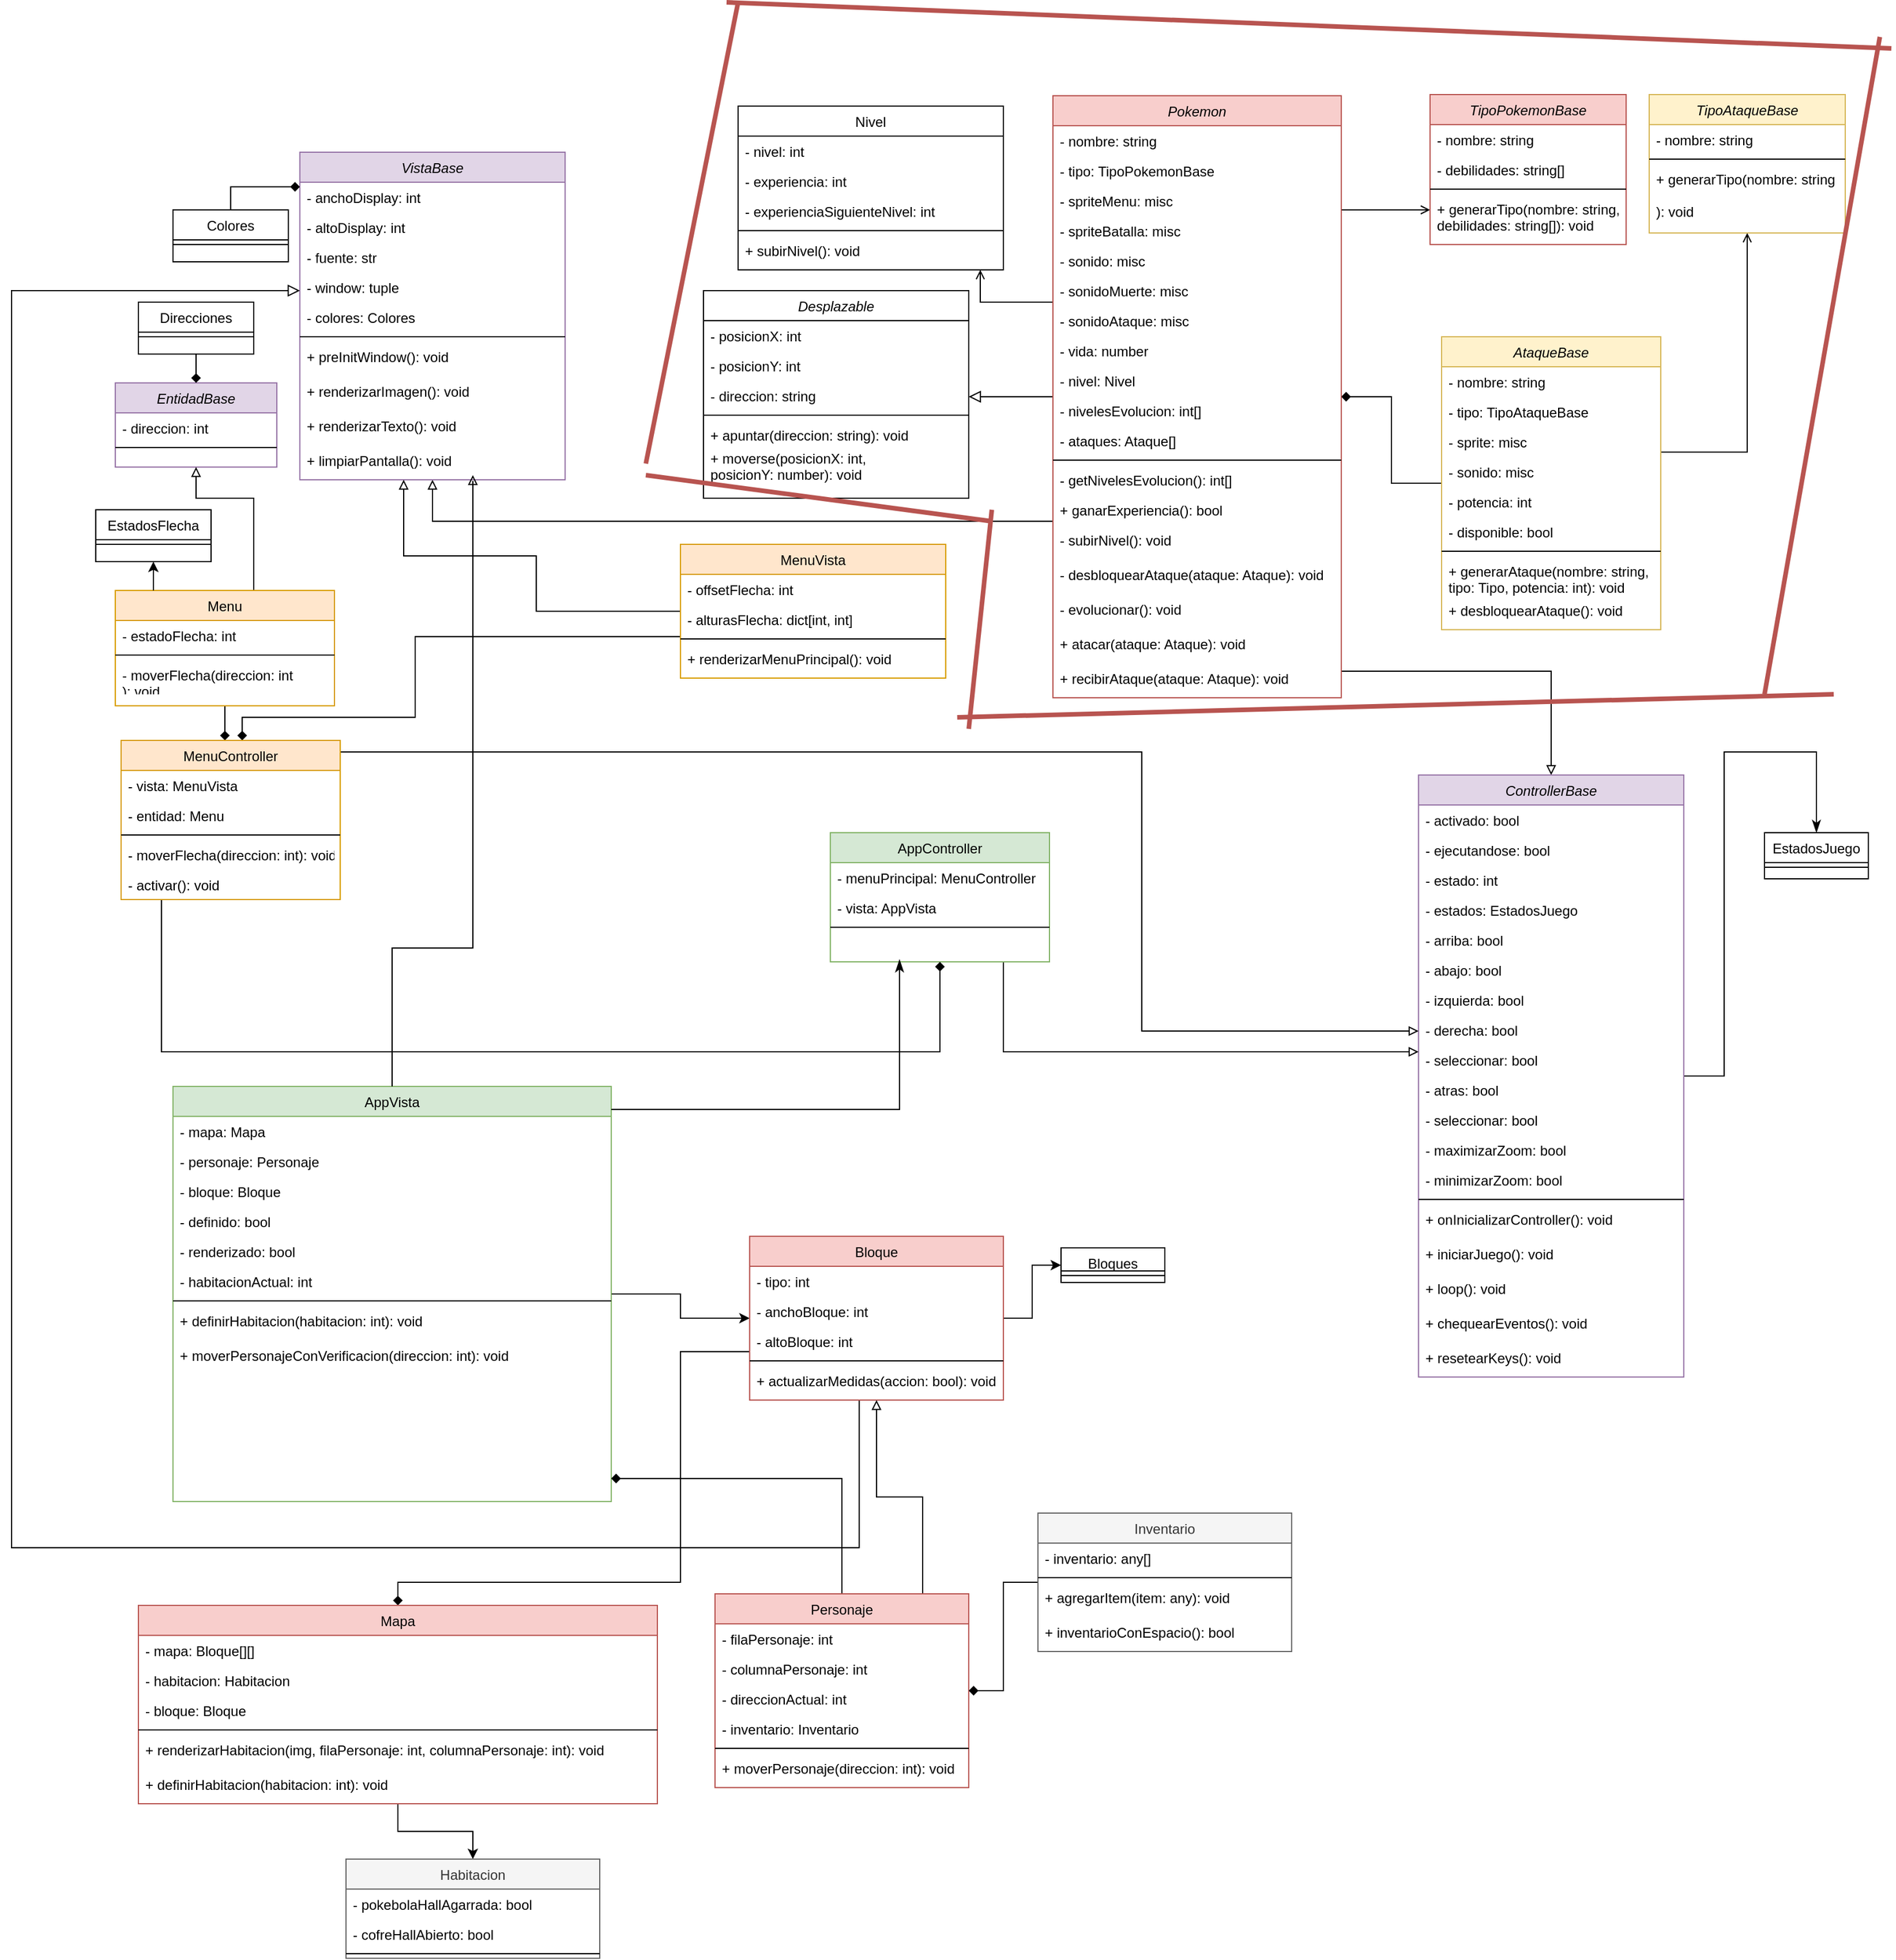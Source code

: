 <mxfile version="15.8.8" type="device"><diagram id="C5RBs43oDa-KdzZeNtuy" name="Page-1"><mxGraphModel dx="4174" dy="2372" grid="1" gridSize="10" guides="0" tooltips="1" connect="1" arrows="1" fold="1" page="1" pageScale="1" pageWidth="827" pageHeight="1169" math="0" shadow="0"><root><mxCell id="WIyWlLk6GJQsqaUBKTNV-0"/><mxCell id="WIyWlLk6GJQsqaUBKTNV-1" parent="WIyWlLk6GJQsqaUBKTNV-0"/><mxCell id="6dA9YUfy-9OE2iteP3qh-28" style="edgeStyle=orthogonalEdgeStyle;rounded=0;orthogonalLoop=1;jettySize=auto;html=1;endArrow=open;endFill=0;" parent="WIyWlLk6GJQsqaUBKTNV-1" source="zkfFHV4jXpPFQw0GAbJ--0" target="FfQFa_LdQFP7Eye6dk98-26" edge="1"><mxGeometry relative="1" as="geometry"><Array as="points"><mxPoint x="-60" y="180"/></Array></mxGeometry></mxCell><mxCell id="6dA9YUfy-9OE2iteP3qh-32" style="edgeStyle=orthogonalEdgeStyle;rounded=0;orthogonalLoop=1;jettySize=auto;html=1;endArrow=none;endFill=0;startArrow=diamond;startFill=1;strokeWidth=1;" parent="WIyWlLk6GJQsqaUBKTNV-1" source="zkfFHV4jXpPFQw0GAbJ--0" target="FfQFa_LdQFP7Eye6dk98-13" edge="1"><mxGeometry relative="1" as="geometry"/></mxCell><mxCell id="6dA9YUfy-9OE2iteP3qh-37" style="edgeStyle=orthogonalEdgeStyle;rounded=0;orthogonalLoop=1;jettySize=auto;html=1;startArrow=none;startFill=0;endArrow=open;endFill=0;strokeWidth=1;" parent="WIyWlLk6GJQsqaUBKTNV-1" source="zkfFHV4jXpPFQw0GAbJ--0" target="FfQFa_LdQFP7Eye6dk98-1" edge="1"><mxGeometry relative="1" as="geometry"><Array as="points"><mxPoint x="270" y="100"/><mxPoint x="270" y="100"/></Array></mxGeometry></mxCell><mxCell id="6dA9YUfy-9OE2iteP3qh-82" style="edgeStyle=orthogonalEdgeStyle;rounded=0;orthogonalLoop=1;jettySize=auto;html=1;startArrow=none;startFill=0;endArrow=block;endFill=0;endSize=8;strokeWidth=1;" parent="WIyWlLk6GJQsqaUBKTNV-1" source="zkfFHV4jXpPFQw0GAbJ--0" target="6dA9YUfy-9OE2iteP3qh-73" edge="1"><mxGeometry relative="1" as="geometry"><Array as="points"><mxPoint x="-140" y="261"/><mxPoint x="-140" y="261"/></Array></mxGeometry></mxCell><mxCell id="HIE5t4K_iB8mbw77_0e8-0" style="edgeStyle=orthogonalEdgeStyle;rounded=0;orthogonalLoop=1;jettySize=auto;html=1;endArrow=block;endFill=0;" parent="WIyWlLk6GJQsqaUBKTNV-1" source="zkfFHV4jXpPFQw0GAbJ--0" target="I0GF_LkkvOAaHCBPh8L--37" edge="1"><mxGeometry relative="1" as="geometry"><Array as="points"><mxPoint x="435" y="500"/></Array></mxGeometry></mxCell><mxCell id="HIE5t4K_iB8mbw77_0e8-3" style="edgeStyle=orthogonalEdgeStyle;rounded=0;orthogonalLoop=1;jettySize=auto;html=1;endArrow=block;endFill=0;" parent="WIyWlLk6GJQsqaUBKTNV-1" source="zkfFHV4jXpPFQw0GAbJ--0" target="I0GF_LkkvOAaHCBPh8L--0" edge="1"><mxGeometry relative="1" as="geometry"><Array as="points"><mxPoint x="-535" y="370"/></Array></mxGeometry></mxCell><mxCell id="zkfFHV4jXpPFQw0GAbJ--0" value="Pokemon" style="swimlane;fontStyle=2;align=center;verticalAlign=top;childLayout=stackLayout;horizontal=1;startSize=26;horizontalStack=0;resizeParent=1;resizeLast=0;collapsible=1;marginBottom=0;rounded=0;shadow=0;strokeWidth=1;fillColor=#f8cecc;strokeColor=#b85450;" parent="WIyWlLk6GJQsqaUBKTNV-1" vertex="1"><mxGeometry x="3" y="1" width="250" height="522" as="geometry"><mxRectangle x="230" y="140" width="160" height="26" as="alternateBounds"/></mxGeometry></mxCell><mxCell id="zkfFHV4jXpPFQw0GAbJ--1" value="- nombre: string" style="text;align=left;verticalAlign=top;spacingLeft=4;spacingRight=4;overflow=hidden;rotatable=0;points=[[0,0.5],[1,0.5]];portConstraint=eastwest;" parent="zkfFHV4jXpPFQw0GAbJ--0" vertex="1"><mxGeometry y="26" width="250" height="26" as="geometry"/></mxCell><mxCell id="zkfFHV4jXpPFQw0GAbJ--2" value="- tipo: TipoPokemonBase" style="text;align=left;verticalAlign=top;spacingLeft=4;spacingRight=4;overflow=hidden;rotatable=0;points=[[0,0.5],[1,0.5]];portConstraint=eastwest;rounded=0;shadow=0;html=0;" parent="zkfFHV4jXpPFQw0GAbJ--0" vertex="1"><mxGeometry y="52" width="250" height="26" as="geometry"/></mxCell><mxCell id="FfQFa_LdQFP7Eye6dk98-37" value="- spriteMenu: misc" style="text;align=left;verticalAlign=top;spacingLeft=4;spacingRight=4;overflow=hidden;rotatable=0;points=[[0,0.5],[1,0.5]];portConstraint=eastwest;rounded=0;shadow=0;html=0;" parent="zkfFHV4jXpPFQw0GAbJ--0" vertex="1"><mxGeometry y="78" width="250" height="26" as="geometry"/></mxCell><mxCell id="FfQFa_LdQFP7Eye6dk98-38" value="- spriteBatalla: misc" style="text;align=left;verticalAlign=top;spacingLeft=4;spacingRight=4;overflow=hidden;rotatable=0;points=[[0,0.5],[1,0.5]];portConstraint=eastwest;rounded=0;shadow=0;html=0;" parent="zkfFHV4jXpPFQw0GAbJ--0" vertex="1"><mxGeometry y="104" width="250" height="26" as="geometry"/></mxCell><mxCell id="6dA9YUfy-9OE2iteP3qh-0" value="- sonido: misc" style="text;align=left;verticalAlign=top;spacingLeft=4;spacingRight=4;overflow=hidden;rotatable=0;points=[[0,0.5],[1,0.5]];portConstraint=eastwest;rounded=0;shadow=0;html=0;" parent="zkfFHV4jXpPFQw0GAbJ--0" vertex="1"><mxGeometry y="130" width="250" height="26" as="geometry"/></mxCell><mxCell id="6dA9YUfy-9OE2iteP3qh-3" value="- sonidoMuerte: misc" style="text;align=left;verticalAlign=top;spacingLeft=4;spacingRight=4;overflow=hidden;rotatable=0;points=[[0,0.5],[1,0.5]];portConstraint=eastwest;rounded=0;shadow=0;html=0;" parent="zkfFHV4jXpPFQw0GAbJ--0" vertex="1"><mxGeometry y="156" width="250" height="26" as="geometry"/></mxCell><mxCell id="6dA9YUfy-9OE2iteP3qh-4" value="- sonidoAtaque: misc" style="text;align=left;verticalAlign=top;spacingLeft=4;spacingRight=4;overflow=hidden;rotatable=0;points=[[0,0.5],[1,0.5]];portConstraint=eastwest;rounded=0;shadow=0;html=0;" parent="zkfFHV4jXpPFQw0GAbJ--0" vertex="1"><mxGeometry y="182" width="250" height="26" as="geometry"/></mxCell><mxCell id="zkfFHV4jXpPFQw0GAbJ--3" value="- vida: number" style="text;align=left;verticalAlign=top;spacingLeft=4;spacingRight=4;overflow=hidden;rotatable=0;points=[[0,0.5],[1,0.5]];portConstraint=eastwest;rounded=0;shadow=0;html=0;" parent="zkfFHV4jXpPFQw0GAbJ--0" vertex="1"><mxGeometry y="208" width="250" height="26" as="geometry"/></mxCell><mxCell id="FfQFa_LdQFP7Eye6dk98-8" value="- nivel: Nivel" style="text;align=left;verticalAlign=top;spacingLeft=4;spacingRight=4;overflow=hidden;rotatable=0;points=[[0,0.5],[1,0.5]];portConstraint=eastwest;rounded=0;shadow=0;html=0;" parent="zkfFHV4jXpPFQw0GAbJ--0" vertex="1"><mxGeometry y="234" width="250" height="26" as="geometry"/></mxCell><mxCell id="FfQFa_LdQFP7Eye6dk98-10" value="- nivelesEvolucion: int[]" style="text;align=left;verticalAlign=top;spacingLeft=4;spacingRight=4;overflow=hidden;rotatable=0;points=[[0,0.5],[1,0.5]];portConstraint=eastwest;rounded=0;shadow=0;html=0;" parent="zkfFHV4jXpPFQw0GAbJ--0" vertex="1"><mxGeometry y="260" width="250" height="26" as="geometry"/></mxCell><mxCell id="FfQFa_LdQFP7Eye6dk98-12" value="- ataques: Ataque[]" style="text;align=left;verticalAlign=top;spacingLeft=4;spacingRight=4;overflow=hidden;rotatable=0;points=[[0,0.5],[1,0.5]];portConstraint=eastwest;rounded=0;shadow=0;html=0;" parent="zkfFHV4jXpPFQw0GAbJ--0" vertex="1"><mxGeometry y="286" width="250" height="26" as="geometry"/></mxCell><mxCell id="zkfFHV4jXpPFQw0GAbJ--4" value="" style="line;html=1;strokeWidth=1;align=left;verticalAlign=middle;spacingTop=-1;spacingLeft=3;spacingRight=3;rotatable=0;labelPosition=right;points=[];portConstraint=eastwest;" parent="zkfFHV4jXpPFQw0GAbJ--0" vertex="1"><mxGeometry y="312" width="250" height="8" as="geometry"/></mxCell><mxCell id="6dA9YUfy-9OE2iteP3qh-71" value="- getNivelesEvolucion(): int[]" style="text;align=left;verticalAlign=top;spacingLeft=4;spacingRight=4;overflow=hidden;rotatable=0;points=[[0,0.5],[1,0.5]];portConstraint=eastwest;" parent="zkfFHV4jXpPFQw0GAbJ--0" vertex="1"><mxGeometry y="320" width="250" height="26" as="geometry"/></mxCell><mxCell id="FfQFa_LdQFP7Eye6dk98-39" value="+ ganarExperiencia(): bool" style="text;align=left;verticalAlign=top;spacingLeft=4;spacingRight=4;overflow=hidden;rotatable=0;points=[[0,0.5],[1,0.5]];portConstraint=eastwest;" parent="zkfFHV4jXpPFQw0GAbJ--0" vertex="1"><mxGeometry y="346" width="250" height="26" as="geometry"/></mxCell><mxCell id="FfQFa_LdQFP7Eye6dk98-36" value="- subirNivel(): void" style="text;align=left;verticalAlign=top;spacingLeft=4;spacingRight=4;overflow=hidden;rotatable=0;points=[[0,0.5],[1,0.5]];portConstraint=eastwest;" parent="zkfFHV4jXpPFQw0GAbJ--0" vertex="1"><mxGeometry y="372" width="250" height="30" as="geometry"/></mxCell><mxCell id="6dA9YUfy-9OE2iteP3qh-14" value="- desbloquearAtaque(ataque: Ataque): void" style="text;align=left;verticalAlign=top;spacingLeft=4;spacingRight=4;overflow=hidden;rotatable=0;points=[[0,0.5],[1,0.5]];portConstraint=eastwest;" parent="zkfFHV4jXpPFQw0GAbJ--0" vertex="1"><mxGeometry y="402" width="250" height="30" as="geometry"/></mxCell><mxCell id="6dA9YUfy-9OE2iteP3qh-70" value="- evolucionar(): void" style="text;align=left;verticalAlign=top;spacingLeft=4;spacingRight=4;overflow=hidden;rotatable=0;points=[[0,0.5],[1,0.5]];portConstraint=eastwest;" parent="zkfFHV4jXpPFQw0GAbJ--0" vertex="1"><mxGeometry y="432" width="250" height="30" as="geometry"/></mxCell><mxCell id="6dA9YUfy-9OE2iteP3qh-15" value="+ atacar(ataque: Ataque): void" style="text;align=left;verticalAlign=top;spacingLeft=4;spacingRight=4;overflow=hidden;rotatable=0;points=[[0,0.5],[1,0.5]];portConstraint=eastwest;" parent="zkfFHV4jXpPFQw0GAbJ--0" vertex="1"><mxGeometry y="462" width="250" height="30" as="geometry"/></mxCell><mxCell id="6dA9YUfy-9OE2iteP3qh-42" value="+ recibirAtaque(ataque: Ataque): void" style="text;align=left;verticalAlign=top;spacingLeft=4;spacingRight=4;overflow=hidden;rotatable=0;points=[[0,0.5],[1,0.5]];portConstraint=eastwest;" parent="zkfFHV4jXpPFQw0GAbJ--0" vertex="1"><mxGeometry y="492" width="250" height="30" as="geometry"/></mxCell><mxCell id="FfQFa_LdQFP7Eye6dk98-1" value="TipoPokemonBase" style="swimlane;fontStyle=2;align=center;verticalAlign=top;childLayout=stackLayout;horizontal=1;startSize=26;horizontalStack=0;resizeParent=1;resizeLast=0;collapsible=1;marginBottom=0;rounded=0;shadow=0;strokeWidth=1;fillColor=#f8cecc;strokeColor=#b85450;" parent="WIyWlLk6GJQsqaUBKTNV-1" vertex="1"><mxGeometry x="330" width="170" height="130" as="geometry"><mxRectangle x="230" y="140" width="160" height="26" as="alternateBounds"/></mxGeometry></mxCell><mxCell id="FfQFa_LdQFP7Eye6dk98-2" value="- nombre: string" style="text;align=left;verticalAlign=top;spacingLeft=4;spacingRight=4;overflow=hidden;rotatable=0;points=[[0,0.5],[1,0.5]];portConstraint=eastwest;" parent="FfQFa_LdQFP7Eye6dk98-1" vertex="1"><mxGeometry y="26" width="170" height="26" as="geometry"/></mxCell><mxCell id="FfQFa_LdQFP7Eye6dk98-3" value="- debilidades: string[]" style="text;align=left;verticalAlign=top;spacingLeft=4;spacingRight=4;overflow=hidden;rotatable=0;points=[[0,0.5],[1,0.5]];portConstraint=eastwest;rounded=0;shadow=0;html=0;" parent="FfQFa_LdQFP7Eye6dk98-1" vertex="1"><mxGeometry y="52" width="170" height="26" as="geometry"/></mxCell><mxCell id="FfQFa_LdQFP7Eye6dk98-5" value="" style="line;html=1;strokeWidth=1;align=left;verticalAlign=middle;spacingTop=-1;spacingLeft=3;spacingRight=3;rotatable=0;labelPosition=right;points=[];portConstraint=eastwest;" parent="FfQFa_LdQFP7Eye6dk98-1" vertex="1"><mxGeometry y="78" width="170" height="8" as="geometry"/></mxCell><mxCell id="FfQFa_LdQFP7Eye6dk98-21" value="+ generarTipo(nombre: string,&#xA;debilidades: string[]): void" style="text;align=left;verticalAlign=top;spacingLeft=4;spacingRight=4;overflow=hidden;rotatable=0;points=[[0,0.5],[1,0.5]];portConstraint=eastwest;" parent="FfQFa_LdQFP7Eye6dk98-1" vertex="1"><mxGeometry y="86" width="170" height="34" as="geometry"/></mxCell><mxCell id="6dA9YUfy-9OE2iteP3qh-38" style="edgeStyle=orthogonalEdgeStyle;rounded=0;orthogonalLoop=1;jettySize=auto;html=1;startArrow=none;startFill=0;endArrow=open;endFill=0;strokeWidth=1;" parent="WIyWlLk6GJQsqaUBKTNV-1" source="FfQFa_LdQFP7Eye6dk98-13" target="6dA9YUfy-9OE2iteP3qh-5" edge="1"><mxGeometry relative="1" as="geometry"><Array as="points"><mxPoint x="605" y="310"/></Array></mxGeometry></mxCell><mxCell id="FfQFa_LdQFP7Eye6dk98-13" value="AtaqueBase" style="swimlane;fontStyle=2;align=center;verticalAlign=top;childLayout=stackLayout;horizontal=1;startSize=26;horizontalStack=0;resizeParent=1;resizeLast=0;collapsible=1;marginBottom=0;rounded=0;shadow=0;strokeWidth=1;fillColor=#fff2cc;strokeColor=#d6b656;" parent="WIyWlLk6GJQsqaUBKTNV-1" vertex="1"><mxGeometry x="340" y="210" width="190" height="254" as="geometry"><mxRectangle x="230" y="140" width="160" height="26" as="alternateBounds"/></mxGeometry></mxCell><mxCell id="FfQFa_LdQFP7Eye6dk98-14" value="- nombre: string" style="text;align=left;verticalAlign=top;spacingLeft=4;spacingRight=4;overflow=hidden;rotatable=0;points=[[0,0.5],[1,0.5]];portConstraint=eastwest;" parent="FfQFa_LdQFP7Eye6dk98-13" vertex="1"><mxGeometry y="26" width="190" height="26" as="geometry"/></mxCell><mxCell id="FfQFa_LdQFP7Eye6dk98-15" value="- tipo: TipoAtaqueBase" style="text;align=left;verticalAlign=top;spacingLeft=4;spacingRight=4;overflow=hidden;rotatable=0;points=[[0,0.5],[1,0.5]];portConstraint=eastwest;rounded=0;shadow=0;html=0;" parent="FfQFa_LdQFP7Eye6dk98-13" vertex="1"><mxGeometry y="52" width="190" height="26" as="geometry"/></mxCell><mxCell id="6dA9YUfy-9OE2iteP3qh-2" value="- sprite: misc" style="text;align=left;verticalAlign=top;spacingLeft=4;spacingRight=4;overflow=hidden;rotatable=0;points=[[0,0.5],[1,0.5]];portConstraint=eastwest;rounded=0;shadow=0;html=0;" parent="FfQFa_LdQFP7Eye6dk98-13" vertex="1"><mxGeometry y="78" width="190" height="26" as="geometry"/></mxCell><mxCell id="6dA9YUfy-9OE2iteP3qh-1" value="- sonido: misc" style="text;align=left;verticalAlign=top;spacingLeft=4;spacingRight=4;overflow=hidden;rotatable=0;points=[[0,0.5],[1,0.5]];portConstraint=eastwest;rounded=0;shadow=0;html=0;" parent="FfQFa_LdQFP7Eye6dk98-13" vertex="1"><mxGeometry y="104" width="190" height="26" as="geometry"/></mxCell><mxCell id="FfQFa_LdQFP7Eye6dk98-19" value="- potencia: int" style="text;align=left;verticalAlign=top;spacingLeft=4;spacingRight=4;overflow=hidden;rotatable=0;points=[[0,0.5],[1,0.5]];portConstraint=eastwest;rounded=0;shadow=0;html=0;" parent="FfQFa_LdQFP7Eye6dk98-13" vertex="1"><mxGeometry y="130" width="190" height="26" as="geometry"/></mxCell><mxCell id="3uifQr_yoL4MV_cknOkw-57" value="" style="endArrow=none;html=1;rounded=0;endSize=6;strokeWidth=4;fillColor=#f8cecc;strokeColor=#b85450;" edge="1" parent="FfQFa_LdQFP7Eye6dk98-13"><mxGeometry width="50" height="50" relative="1" as="geometry"><mxPoint x="340" y="310" as="sourcePoint"/><mxPoint x="-420" y="330" as="targetPoint"/></mxGeometry></mxCell><mxCell id="FfQFa_LdQFP7Eye6dk98-40" value="- disponible: bool" style="text;align=left;verticalAlign=top;spacingLeft=4;spacingRight=4;overflow=hidden;rotatable=0;points=[[0,0.5],[1,0.5]];portConstraint=eastwest;rounded=0;shadow=0;html=0;" parent="FfQFa_LdQFP7Eye6dk98-13" vertex="1"><mxGeometry y="156" width="190" height="26" as="geometry"/></mxCell><mxCell id="FfQFa_LdQFP7Eye6dk98-16" value="" style="line;html=1;strokeWidth=1;align=left;verticalAlign=middle;spacingTop=-1;spacingLeft=3;spacingRight=3;rotatable=0;labelPosition=right;points=[];portConstraint=eastwest;" parent="FfQFa_LdQFP7Eye6dk98-13" vertex="1"><mxGeometry y="182" width="190" height="8" as="geometry"/></mxCell><mxCell id="FfQFa_LdQFP7Eye6dk98-23" value="+ generarAtaque(nombre: string,&#xA;tipo: Tipo, potencia: int): void" style="text;align=left;verticalAlign=top;spacingLeft=4;spacingRight=4;overflow=hidden;rotatable=0;points=[[0,0.5],[1,0.5]];portConstraint=eastwest;" parent="FfQFa_LdQFP7Eye6dk98-13" vertex="1"><mxGeometry y="190" width="190" height="34" as="geometry"/></mxCell><mxCell id="6dA9YUfy-9OE2iteP3qh-13" value="+ desbloquearAtaque(): void" style="text;align=left;verticalAlign=top;spacingLeft=4;spacingRight=4;overflow=hidden;rotatable=0;points=[[0,0.5],[1,0.5]];portConstraint=eastwest;" parent="FfQFa_LdQFP7Eye6dk98-13" vertex="1"><mxGeometry y="224" width="190" height="30" as="geometry"/></mxCell><mxCell id="FfQFa_LdQFP7Eye6dk98-26" value="Nivel" style="swimlane;fontStyle=0;align=center;verticalAlign=top;childLayout=stackLayout;horizontal=1;startSize=26;horizontalStack=0;resizeParent=1;resizeLast=0;collapsible=1;marginBottom=0;rounded=0;shadow=0;strokeWidth=1;" parent="WIyWlLk6GJQsqaUBKTNV-1" vertex="1"><mxGeometry x="-270" y="10" width="230" height="142" as="geometry"><mxRectangle x="230" y="140" width="160" height="26" as="alternateBounds"/></mxGeometry></mxCell><mxCell id="FfQFa_LdQFP7Eye6dk98-27" value="- nivel: int" style="text;align=left;verticalAlign=top;spacingLeft=4;spacingRight=4;overflow=hidden;rotatable=0;points=[[0,0.5],[1,0.5]];portConstraint=eastwest;" parent="FfQFa_LdQFP7Eye6dk98-26" vertex="1"><mxGeometry y="26" width="230" height="26" as="geometry"/></mxCell><mxCell id="FfQFa_LdQFP7Eye6dk98-28" value="- experiencia: int" style="text;align=left;verticalAlign=top;spacingLeft=4;spacingRight=4;overflow=hidden;rotatable=0;points=[[0,0.5],[1,0.5]];portConstraint=eastwest;rounded=0;shadow=0;html=0;" parent="FfQFa_LdQFP7Eye6dk98-26" vertex="1"><mxGeometry y="52" width="230" height="26" as="geometry"/></mxCell><mxCell id="FfQFa_LdQFP7Eye6dk98-33" value="- experienciaSiguienteNivel: int" style="text;align=left;verticalAlign=top;spacingLeft=4;spacingRight=4;overflow=hidden;rotatable=0;points=[[0,0.5],[1,0.5]];portConstraint=eastwest;rounded=0;shadow=0;html=0;" parent="FfQFa_LdQFP7Eye6dk98-26" vertex="1"><mxGeometry y="78" width="230" height="26" as="geometry"/></mxCell><mxCell id="FfQFa_LdQFP7Eye6dk98-29" value="" style="line;html=1;strokeWidth=1;align=left;verticalAlign=middle;spacingTop=-1;spacingLeft=3;spacingRight=3;rotatable=0;labelPosition=right;points=[];portConstraint=eastwest;" parent="FfQFa_LdQFP7Eye6dk98-26" vertex="1"><mxGeometry y="104" width="230" height="8" as="geometry"/></mxCell><mxCell id="FfQFa_LdQFP7Eye6dk98-35" value="+ subirNivel(): void" style="text;align=left;verticalAlign=top;spacingLeft=4;spacingRight=4;overflow=hidden;rotatable=0;points=[[0,0.5],[1,0.5]];portConstraint=eastwest;" parent="FfQFa_LdQFP7Eye6dk98-26" vertex="1"><mxGeometry y="112" width="230" height="30" as="geometry"/></mxCell><mxCell id="6dA9YUfy-9OE2iteP3qh-5" value="TipoAtaqueBase" style="swimlane;fontStyle=2;align=center;verticalAlign=top;childLayout=stackLayout;horizontal=1;startSize=26;horizontalStack=0;resizeParent=1;resizeLast=0;collapsible=1;marginBottom=0;rounded=0;shadow=0;strokeWidth=1;fillColor=#fff2cc;strokeColor=#d6b656;" parent="WIyWlLk6GJQsqaUBKTNV-1" vertex="1"><mxGeometry x="520" width="170" height="120" as="geometry"><mxRectangle x="230" y="140" width="160" height="26" as="alternateBounds"/></mxGeometry></mxCell><mxCell id="6dA9YUfy-9OE2iteP3qh-6" value="- nombre: string" style="text;align=left;verticalAlign=top;spacingLeft=4;spacingRight=4;overflow=hidden;rotatable=0;points=[[0,0.5],[1,0.5]];portConstraint=eastwest;" parent="6dA9YUfy-9OE2iteP3qh-5" vertex="1"><mxGeometry y="26" width="170" height="26" as="geometry"/></mxCell><mxCell id="6dA9YUfy-9OE2iteP3qh-8" value="" style="line;html=1;strokeWidth=1;align=left;verticalAlign=middle;spacingTop=-1;spacingLeft=3;spacingRight=3;rotatable=0;labelPosition=right;points=[];portConstraint=eastwest;" parent="6dA9YUfy-9OE2iteP3qh-5" vertex="1"><mxGeometry y="52" width="170" height="8" as="geometry"/></mxCell><mxCell id="6dA9YUfy-9OE2iteP3qh-11" value="+ generarTipo(nombre: string&#xA;&#xA;): void" style="text;align=left;verticalAlign=top;spacingLeft=4;spacingRight=4;overflow=hidden;rotatable=0;points=[[0,0.5],[1,0.5]];portConstraint=eastwest;" parent="6dA9YUfy-9OE2iteP3qh-5" vertex="1"><mxGeometry y="60" width="170" height="46" as="geometry"/></mxCell><mxCell id="6dA9YUfy-9OE2iteP3qh-73" value="Desplazable" style="swimlane;fontStyle=2;align=center;verticalAlign=top;childLayout=stackLayout;horizontal=1;startSize=26;horizontalStack=0;resizeParent=1;resizeLast=0;collapsible=1;marginBottom=0;rounded=0;shadow=0;strokeWidth=1;" parent="WIyWlLk6GJQsqaUBKTNV-1" vertex="1"><mxGeometry x="-300" y="170" width="230" height="180" as="geometry"><mxRectangle x="230" y="140" width="160" height="26" as="alternateBounds"/></mxGeometry></mxCell><mxCell id="6dA9YUfy-9OE2iteP3qh-74" value="- posicionX: int" style="text;align=left;verticalAlign=top;spacingLeft=4;spacingRight=4;overflow=hidden;rotatable=0;points=[[0,0.5],[1,0.5]];portConstraint=eastwest;" parent="6dA9YUfy-9OE2iteP3qh-73" vertex="1"><mxGeometry y="26" width="230" height="26" as="geometry"/></mxCell><mxCell id="6dA9YUfy-9OE2iteP3qh-75" value="- posicionY: int" style="text;align=left;verticalAlign=top;spacingLeft=4;spacingRight=4;overflow=hidden;rotatable=0;points=[[0,0.5],[1,0.5]];portConstraint=eastwest;rounded=0;shadow=0;html=0;" parent="6dA9YUfy-9OE2iteP3qh-73" vertex="1"><mxGeometry y="52" width="230" height="26" as="geometry"/></mxCell><mxCell id="6dA9YUfy-9OE2iteP3qh-76" value="- direccion: string" style="text;align=left;verticalAlign=top;spacingLeft=4;spacingRight=4;overflow=hidden;rotatable=0;points=[[0,0.5],[1,0.5]];portConstraint=eastwest;rounded=0;shadow=0;html=0;" parent="6dA9YUfy-9OE2iteP3qh-73" vertex="1"><mxGeometry y="78" width="230" height="26" as="geometry"/></mxCell><mxCell id="6dA9YUfy-9OE2iteP3qh-78" value="" style="line;html=1;strokeWidth=1;align=left;verticalAlign=middle;spacingTop=-1;spacingLeft=3;spacingRight=3;rotatable=0;labelPosition=right;points=[];portConstraint=eastwest;" parent="6dA9YUfy-9OE2iteP3qh-73" vertex="1"><mxGeometry y="104" width="230" height="8" as="geometry"/></mxCell><mxCell id="6dA9YUfy-9OE2iteP3qh-79" value="+ apuntar(direccion: string): void" style="text;align=left;verticalAlign=top;spacingLeft=4;spacingRight=4;overflow=hidden;rotatable=0;points=[[0,0.5],[1,0.5]];portConstraint=eastwest;" parent="6dA9YUfy-9OE2iteP3qh-73" vertex="1"><mxGeometry y="112" width="230" height="20" as="geometry"/></mxCell><mxCell id="6dA9YUfy-9OE2iteP3qh-80" value="+ moverse(posicionX: int, &#xA;posicionY: number): void" style="text;align=left;verticalAlign=top;spacingLeft=4;spacingRight=4;overflow=hidden;rotatable=0;points=[[0,0.5],[1,0.5]];portConstraint=eastwest;" parent="6dA9YUfy-9OE2iteP3qh-73" vertex="1"><mxGeometry y="132" width="230" height="40" as="geometry"/></mxCell><mxCell id="I0GF_LkkvOAaHCBPh8L--0" value="VistaBase" style="swimlane;fontStyle=2;align=center;verticalAlign=top;childLayout=stackLayout;horizontal=1;startSize=26;horizontalStack=0;resizeParent=1;resizeLast=0;collapsible=1;marginBottom=0;rounded=0;shadow=0;strokeWidth=1;fillColor=#e1d5e7;strokeColor=#9673a6;" parent="WIyWlLk6GJQsqaUBKTNV-1" vertex="1"><mxGeometry x="-650" y="50" width="230" height="284" as="geometry"><mxRectangle x="230" y="140" width="160" height="26" as="alternateBounds"/></mxGeometry></mxCell><mxCell id="I0GF_LkkvOAaHCBPh8L--1" value="- anchoDisplay: int" style="text;align=left;verticalAlign=top;spacingLeft=4;spacingRight=4;overflow=hidden;rotatable=0;points=[[0,0.5],[1,0.5]];portConstraint=eastwest;" parent="I0GF_LkkvOAaHCBPh8L--0" vertex="1"><mxGeometry y="26" width="230" height="26" as="geometry"/></mxCell><mxCell id="I0GF_LkkvOAaHCBPh8L--2" value="- altoDisplay: int" style="text;align=left;verticalAlign=top;spacingLeft=4;spacingRight=4;overflow=hidden;rotatable=0;points=[[0,0.5],[1,0.5]];portConstraint=eastwest;rounded=0;shadow=0;html=0;" parent="I0GF_LkkvOAaHCBPh8L--0" vertex="1"><mxGeometry y="52" width="230" height="26" as="geometry"/></mxCell><mxCell id="I0GF_LkkvOAaHCBPh8L--3" value="- fuente: str" style="text;align=left;verticalAlign=top;spacingLeft=4;spacingRight=4;overflow=hidden;rotatable=0;points=[[0,0.5],[1,0.5]];portConstraint=eastwest;rounded=0;shadow=0;html=0;" parent="I0GF_LkkvOAaHCBPh8L--0" vertex="1"><mxGeometry y="78" width="230" height="26" as="geometry"/></mxCell><mxCell id="I0GF_LkkvOAaHCBPh8L--6" value="- window: tuple" style="text;align=left;verticalAlign=top;spacingLeft=4;spacingRight=4;overflow=hidden;rotatable=0;points=[[0,0.5],[1,0.5]];portConstraint=eastwest;rounded=0;shadow=0;html=0;" parent="I0GF_LkkvOAaHCBPh8L--0" vertex="1"><mxGeometry y="104" width="230" height="26" as="geometry"/></mxCell><mxCell id="I0GF_LkkvOAaHCBPh8L--7" value="- colores: Colores" style="text;align=left;verticalAlign=top;spacingLeft=4;spacingRight=4;overflow=hidden;rotatable=0;points=[[0,0.5],[1,0.5]];portConstraint=eastwest;rounded=0;shadow=0;html=0;" parent="I0GF_LkkvOAaHCBPh8L--0" vertex="1"><mxGeometry y="130" width="230" height="26" as="geometry"/></mxCell><mxCell id="I0GF_LkkvOAaHCBPh8L--4" value="" style="line;html=1;strokeWidth=1;align=left;verticalAlign=middle;spacingTop=-1;spacingLeft=3;spacingRight=3;rotatable=0;labelPosition=right;points=[];portConstraint=eastwest;" parent="I0GF_LkkvOAaHCBPh8L--0" vertex="1"><mxGeometry y="156" width="230" height="8" as="geometry"/></mxCell><mxCell id="I0GF_LkkvOAaHCBPh8L--5" value="+ preInitWindow(): void" style="text;align=left;verticalAlign=top;spacingLeft=4;spacingRight=4;overflow=hidden;rotatable=0;points=[[0,0.5],[1,0.5]];portConstraint=eastwest;" parent="I0GF_LkkvOAaHCBPh8L--0" vertex="1"><mxGeometry y="164" width="230" height="30" as="geometry"/></mxCell><mxCell id="I0GF_LkkvOAaHCBPh8L--12" value="+ renderizarImagen(): void" style="text;align=left;verticalAlign=top;spacingLeft=4;spacingRight=4;overflow=hidden;rotatable=0;points=[[0,0.5],[1,0.5]];portConstraint=eastwest;" parent="I0GF_LkkvOAaHCBPh8L--0" vertex="1"><mxGeometry y="194" width="230" height="30" as="geometry"/></mxCell><mxCell id="I0GF_LkkvOAaHCBPh8L--13" value="+ renderizarTexto(): void" style="text;align=left;verticalAlign=top;spacingLeft=4;spacingRight=4;overflow=hidden;rotatable=0;points=[[0,0.5],[1,0.5]];portConstraint=eastwest;" parent="I0GF_LkkvOAaHCBPh8L--0" vertex="1"><mxGeometry y="224" width="230" height="30" as="geometry"/></mxCell><mxCell id="HIE5t4K_iB8mbw77_0e8-2" value="+ limpiarPantalla(): void" style="text;align=left;verticalAlign=top;spacingLeft=4;spacingRight=4;overflow=hidden;rotatable=0;points=[[0,0.5],[1,0.5]];portConstraint=eastwest;" parent="I0GF_LkkvOAaHCBPh8L--0" vertex="1"><mxGeometry y="254" width="230" height="30" as="geometry"/></mxCell><mxCell id="I0GF_LkkvOAaHCBPh8L--15" value="Colores" style="swimlane;fontStyle=0;align=center;verticalAlign=top;childLayout=stackLayout;horizontal=1;startSize=26;horizontalStack=0;resizeParent=1;resizeLast=0;collapsible=1;marginBottom=0;rounded=0;shadow=0;strokeWidth=1;" parent="WIyWlLk6GJQsqaUBKTNV-1" vertex="1"><mxGeometry x="-760" y="100" width="100" height="45" as="geometry"><mxRectangle x="230" y="140" width="160" height="26" as="alternateBounds"/></mxGeometry></mxCell><mxCell id="I0GF_LkkvOAaHCBPh8L--21" value="" style="line;html=1;strokeWidth=1;align=left;verticalAlign=middle;spacingTop=-1;spacingLeft=3;spacingRight=3;rotatable=0;labelPosition=right;points=[];portConstraint=eastwest;" parent="I0GF_LkkvOAaHCBPh8L--15" vertex="1"><mxGeometry y="26" width="100" height="8" as="geometry"/></mxCell><mxCell id="I0GF_LkkvOAaHCBPh8L--25" value="EstadosJuego" style="swimlane;fontStyle=0;align=center;verticalAlign=top;childLayout=stackLayout;horizontal=1;startSize=26;horizontalStack=0;resizeParent=1;resizeLast=0;collapsible=1;marginBottom=0;rounded=0;shadow=0;strokeWidth=1;" parent="WIyWlLk6GJQsqaUBKTNV-1" vertex="1"><mxGeometry x="620" y="640" width="90" height="40" as="geometry"><mxRectangle x="230" y="140" width="160" height="26" as="alternateBounds"/></mxGeometry></mxCell><mxCell id="I0GF_LkkvOAaHCBPh8L--31" value="" style="line;html=1;strokeWidth=1;align=left;verticalAlign=middle;spacingTop=-1;spacingLeft=3;spacingRight=3;rotatable=0;labelPosition=right;points=[];portConstraint=eastwest;" parent="I0GF_LkkvOAaHCBPh8L--25" vertex="1"><mxGeometry y="26" width="90" height="8" as="geometry"/></mxCell><mxCell id="3uifQr_yoL4MV_cknOkw-0" style="edgeStyle=orthogonalEdgeStyle;rounded=0;orthogonalLoop=1;jettySize=auto;html=1;entryX=0.5;entryY=0;entryDx=0;entryDy=0;startArrow=none;startFill=0;endArrow=classicThin;endFill=1;endSize=8;strokeWidth=1;" edge="1" parent="WIyWlLk6GJQsqaUBKTNV-1" source="I0GF_LkkvOAaHCBPh8L--37" target="I0GF_LkkvOAaHCBPh8L--25"><mxGeometry relative="1" as="geometry"/></mxCell><mxCell id="I0GF_LkkvOAaHCBPh8L--37" value="ControllerBase" style="swimlane;fontStyle=2;align=center;verticalAlign=top;childLayout=stackLayout;horizontal=1;startSize=26;horizontalStack=0;resizeParent=1;resizeLast=0;collapsible=1;marginBottom=0;rounded=0;shadow=0;strokeWidth=1;fillColor=#e1d5e7;strokeColor=#9673a6;" parent="WIyWlLk6GJQsqaUBKTNV-1" vertex="1"><mxGeometry x="320" y="590" width="230" height="522" as="geometry"><mxRectangle x="230" y="140" width="160" height="26" as="alternateBounds"/></mxGeometry></mxCell><mxCell id="HIE5t4K_iB8mbw77_0e8-14" value="- activado: bool" style="text;align=left;verticalAlign=top;spacingLeft=4;spacingRight=4;overflow=hidden;rotatable=0;points=[[0,0.5],[1,0.5]];portConstraint=eastwest;" parent="I0GF_LkkvOAaHCBPh8L--37" vertex="1"><mxGeometry y="26" width="230" height="26" as="geometry"/></mxCell><mxCell id="I0GF_LkkvOAaHCBPh8L--38" value="- ejecutandose: bool" style="text;align=left;verticalAlign=top;spacingLeft=4;spacingRight=4;overflow=hidden;rotatable=0;points=[[0,0.5],[1,0.5]];portConstraint=eastwest;" parent="I0GF_LkkvOAaHCBPh8L--37" vertex="1"><mxGeometry y="52" width="230" height="26" as="geometry"/></mxCell><mxCell id="I0GF_LkkvOAaHCBPh8L--39" value="- estado: int" style="text;align=left;verticalAlign=top;spacingLeft=4;spacingRight=4;overflow=hidden;rotatable=0;points=[[0,0.5],[1,0.5]];portConstraint=eastwest;rounded=0;shadow=0;html=0;" parent="I0GF_LkkvOAaHCBPh8L--37" vertex="1"><mxGeometry y="78" width="230" height="26" as="geometry"/></mxCell><mxCell id="I0GF_LkkvOAaHCBPh8L--40" value="- estados: EstadosJuego" style="text;align=left;verticalAlign=top;spacingLeft=4;spacingRight=4;overflow=hidden;rotatable=0;points=[[0,0.5],[1,0.5]];portConstraint=eastwest;rounded=0;shadow=0;html=0;" parent="I0GF_LkkvOAaHCBPh8L--37" vertex="1"><mxGeometry y="104" width="230" height="26" as="geometry"/></mxCell><mxCell id="I0GF_LkkvOAaHCBPh8L--41" value="- arriba: bool" style="text;align=left;verticalAlign=top;spacingLeft=4;spacingRight=4;overflow=hidden;rotatable=0;points=[[0,0.5],[1,0.5]];portConstraint=eastwest;rounded=0;shadow=0;html=0;" parent="I0GF_LkkvOAaHCBPh8L--37" vertex="1"><mxGeometry y="130" width="230" height="26" as="geometry"/></mxCell><mxCell id="I0GF_LkkvOAaHCBPh8L--42" value="- abajo: bool" style="text;align=left;verticalAlign=top;spacingLeft=4;spacingRight=4;overflow=hidden;rotatable=0;points=[[0,0.5],[1,0.5]];portConstraint=eastwest;rounded=0;shadow=0;html=0;" parent="I0GF_LkkvOAaHCBPh8L--37" vertex="1"><mxGeometry y="156" width="230" height="26" as="geometry"/></mxCell><mxCell id="I0GF_LkkvOAaHCBPh8L--47" value="- izquierda: bool" style="text;align=left;verticalAlign=top;spacingLeft=4;spacingRight=4;overflow=hidden;rotatable=0;points=[[0,0.5],[1,0.5]];portConstraint=eastwest;rounded=0;shadow=0;html=0;" parent="I0GF_LkkvOAaHCBPh8L--37" vertex="1"><mxGeometry y="182" width="230" height="26" as="geometry"/></mxCell><mxCell id="I0GF_LkkvOAaHCBPh8L--48" value="- derecha: bool" style="text;align=left;verticalAlign=top;spacingLeft=4;spacingRight=4;overflow=hidden;rotatable=0;points=[[0,0.5],[1,0.5]];portConstraint=eastwest;rounded=0;shadow=0;html=0;" parent="I0GF_LkkvOAaHCBPh8L--37" vertex="1"><mxGeometry y="208" width="230" height="26" as="geometry"/></mxCell><mxCell id="I0GF_LkkvOAaHCBPh8L--49" value="- seleccionar: bool" style="text;align=left;verticalAlign=top;spacingLeft=4;spacingRight=4;overflow=hidden;rotatable=0;points=[[0,0.5],[1,0.5]];portConstraint=eastwest;rounded=0;shadow=0;html=0;" parent="I0GF_LkkvOAaHCBPh8L--37" vertex="1"><mxGeometry y="234" width="230" height="26" as="geometry"/></mxCell><mxCell id="I0GF_LkkvOAaHCBPh8L--50" value="- atras: bool" style="text;align=left;verticalAlign=top;spacingLeft=4;spacingRight=4;overflow=hidden;rotatable=0;points=[[0,0.5],[1,0.5]];portConstraint=eastwest;rounded=0;shadow=0;html=0;" parent="I0GF_LkkvOAaHCBPh8L--37" vertex="1"><mxGeometry y="260" width="230" height="26" as="geometry"/></mxCell><mxCell id="3uifQr_yoL4MV_cknOkw-1" value="- seleccionar: bool" style="text;align=left;verticalAlign=top;spacingLeft=4;spacingRight=4;overflow=hidden;rotatable=0;points=[[0,0.5],[1,0.5]];portConstraint=eastwest;rounded=0;shadow=0;html=0;" vertex="1" parent="I0GF_LkkvOAaHCBPh8L--37"><mxGeometry y="286" width="230" height="26" as="geometry"/></mxCell><mxCell id="3uifQr_yoL4MV_cknOkw-2" value="- maximizarZoom: bool" style="text;align=left;verticalAlign=top;spacingLeft=4;spacingRight=4;overflow=hidden;rotatable=0;points=[[0,0.5],[1,0.5]];portConstraint=eastwest;rounded=0;shadow=0;html=0;" vertex="1" parent="I0GF_LkkvOAaHCBPh8L--37"><mxGeometry y="312" width="230" height="26" as="geometry"/></mxCell><mxCell id="3uifQr_yoL4MV_cknOkw-3" value="- minimizarZoom: bool" style="text;align=left;verticalAlign=top;spacingLeft=4;spacingRight=4;overflow=hidden;rotatable=0;points=[[0,0.5],[1,0.5]];portConstraint=eastwest;rounded=0;shadow=0;html=0;" vertex="1" parent="I0GF_LkkvOAaHCBPh8L--37"><mxGeometry y="338" width="230" height="26" as="geometry"/></mxCell><mxCell id="I0GF_LkkvOAaHCBPh8L--43" value="" style="line;html=1;strokeWidth=1;align=left;verticalAlign=middle;spacingTop=-1;spacingLeft=3;spacingRight=3;rotatable=0;labelPosition=right;points=[];portConstraint=eastwest;" parent="I0GF_LkkvOAaHCBPh8L--37" vertex="1"><mxGeometry y="364" width="230" height="8" as="geometry"/></mxCell><mxCell id="I0GF_LkkvOAaHCBPh8L--44" value="+ onInicializarController(): void" style="text;align=left;verticalAlign=top;spacingLeft=4;spacingRight=4;overflow=hidden;rotatable=0;points=[[0,0.5],[1,0.5]];portConstraint=eastwest;" parent="I0GF_LkkvOAaHCBPh8L--37" vertex="1"><mxGeometry y="372" width="230" height="30" as="geometry"/></mxCell><mxCell id="I0GF_LkkvOAaHCBPh8L--45" value="+ iniciarJuego(): void" style="text;align=left;verticalAlign=top;spacingLeft=4;spacingRight=4;overflow=hidden;rotatable=0;points=[[0,0.5],[1,0.5]];portConstraint=eastwest;" parent="I0GF_LkkvOAaHCBPh8L--37" vertex="1"><mxGeometry y="402" width="230" height="30" as="geometry"/></mxCell><mxCell id="I0GF_LkkvOAaHCBPh8L--46" value="+ loop(): void" style="text;align=left;verticalAlign=top;spacingLeft=4;spacingRight=4;overflow=hidden;rotatable=0;points=[[0,0.5],[1,0.5]];portConstraint=eastwest;" parent="I0GF_LkkvOAaHCBPh8L--37" vertex="1"><mxGeometry y="432" width="230" height="30" as="geometry"/></mxCell><mxCell id="I0GF_LkkvOAaHCBPh8L--51" value="+ chequearEventos(): void" style="text;align=left;verticalAlign=top;spacingLeft=4;spacingRight=4;overflow=hidden;rotatable=0;points=[[0,0.5],[1,0.5]];portConstraint=eastwest;" parent="I0GF_LkkvOAaHCBPh8L--37" vertex="1"><mxGeometry y="462" width="230" height="30" as="geometry"/></mxCell><mxCell id="I0GF_LkkvOAaHCBPh8L--52" value="+ resetearKeys(): void" style="text;align=left;verticalAlign=top;spacingLeft=4;spacingRight=4;overflow=hidden;rotatable=0;points=[[0,0.5],[1,0.5]];portConstraint=eastwest;" parent="I0GF_LkkvOAaHCBPh8L--37" vertex="1"><mxGeometry y="492" width="230" height="30" as="geometry"/></mxCell><mxCell id="I0GF_LkkvOAaHCBPh8L--53" style="edgeStyle=orthogonalEdgeStyle;rounded=0;orthogonalLoop=1;jettySize=auto;html=1;endArrow=none;endFill=0;startArrow=diamond;startFill=1;strokeWidth=1;entryX=0.5;entryY=0;entryDx=0;entryDy=0;" parent="WIyWlLk6GJQsqaUBKTNV-1" source="I0GF_LkkvOAaHCBPh8L--0" target="I0GF_LkkvOAaHCBPh8L--15" edge="1"><mxGeometry relative="1" as="geometry"><mxPoint x="-540" y="60" as="sourcePoint"/><mxPoint x="-570" y="530" as="targetPoint"/><Array as="points"><mxPoint x="-710" y="80"/></Array></mxGeometry></mxCell><mxCell id="HIE5t4K_iB8mbw77_0e8-4" value="EntidadBase" style="swimlane;fontStyle=2;align=center;verticalAlign=top;childLayout=stackLayout;horizontal=1;startSize=26;horizontalStack=0;resizeParent=1;resizeLast=0;collapsible=1;marginBottom=0;rounded=0;shadow=0;strokeWidth=1;fillColor=#e1d5e7;strokeColor=#9673a6;" parent="WIyWlLk6GJQsqaUBKTNV-1" vertex="1"><mxGeometry x="-810" y="250" width="140" height="73" as="geometry"><mxRectangle x="230" y="140" width="160" height="26" as="alternateBounds"/></mxGeometry></mxCell><mxCell id="HIE5t4K_iB8mbw77_0e8-5" value="- direccion: int" style="text;align=left;verticalAlign=top;spacingLeft=4;spacingRight=4;overflow=hidden;rotatable=0;points=[[0,0.5],[1,0.5]];portConstraint=eastwest;" parent="HIE5t4K_iB8mbw77_0e8-4" vertex="1"><mxGeometry y="26" width="140" height="26" as="geometry"/></mxCell><mxCell id="HIE5t4K_iB8mbw77_0e8-8" value="" style="line;html=1;strokeWidth=1;align=left;verticalAlign=middle;spacingTop=-1;spacingLeft=3;spacingRight=3;rotatable=0;labelPosition=right;points=[];portConstraint=eastwest;" parent="HIE5t4K_iB8mbw77_0e8-4" vertex="1"><mxGeometry y="52" width="140" height="8" as="geometry"/></mxCell><mxCell id="HIE5t4K_iB8mbw77_0e8-13" style="edgeStyle=orthogonalEdgeStyle;rounded=0;orthogonalLoop=1;jettySize=auto;html=1;endArrow=diamond;endFill=1;" parent="WIyWlLk6GJQsqaUBKTNV-1" source="HIE5t4K_iB8mbw77_0e8-11" target="HIE5t4K_iB8mbw77_0e8-4" edge="1"><mxGeometry relative="1" as="geometry"/></mxCell><mxCell id="HIE5t4K_iB8mbw77_0e8-11" value="Direcciones" style="swimlane;fontStyle=0;align=center;verticalAlign=top;childLayout=stackLayout;horizontal=1;startSize=26;horizontalStack=0;resizeParent=1;resizeLast=0;collapsible=1;marginBottom=0;rounded=0;shadow=0;strokeWidth=1;" parent="WIyWlLk6GJQsqaUBKTNV-1" vertex="1"><mxGeometry x="-790" y="180" width="100" height="45" as="geometry"><mxRectangle x="230" y="140" width="160" height="26" as="alternateBounds"/></mxGeometry></mxCell><mxCell id="HIE5t4K_iB8mbw77_0e8-12" value="" style="line;html=1;strokeWidth=1;align=left;verticalAlign=middle;spacingTop=-1;spacingLeft=3;spacingRight=3;rotatable=0;labelPosition=right;points=[];portConstraint=eastwest;" parent="HIE5t4K_iB8mbw77_0e8-11" vertex="1"><mxGeometry y="26" width="100" height="8" as="geometry"/></mxCell><mxCell id="HIE5t4K_iB8mbw77_0e8-32" style="edgeStyle=orthogonalEdgeStyle;rounded=0;orthogonalLoop=1;jettySize=auto;html=1;endArrow=block;endFill=0;" parent="WIyWlLk6GJQsqaUBKTNV-1" source="HIE5t4K_iB8mbw77_0e8-15" target="I0GF_LkkvOAaHCBPh8L--37" edge="1"><mxGeometry relative="1" as="geometry"><Array as="points"><mxPoint x="-40" y="830"/></Array></mxGeometry></mxCell><mxCell id="HIE5t4K_iB8mbw77_0e8-15" value="AppController" style="swimlane;fontStyle=0;align=center;verticalAlign=top;childLayout=stackLayout;horizontal=1;startSize=26;horizontalStack=0;resizeParent=1;resizeLast=0;collapsible=1;marginBottom=0;rounded=0;shadow=0;strokeWidth=1;fillColor=#d5e8d4;strokeColor=#82b366;" parent="WIyWlLk6GJQsqaUBKTNV-1" vertex="1"><mxGeometry x="-190" y="640" width="190" height="112" as="geometry"><mxRectangle x="230" y="140" width="160" height="26" as="alternateBounds"/></mxGeometry></mxCell><mxCell id="HIE5t4K_iB8mbw77_0e8-16" value="- menuPrincipal: MenuController" style="text;align=left;verticalAlign=top;spacingLeft=4;spacingRight=4;overflow=hidden;rotatable=0;points=[[0,0.5],[1,0.5]];portConstraint=eastwest;" parent="HIE5t4K_iB8mbw77_0e8-15" vertex="1"><mxGeometry y="26" width="190" height="26" as="geometry"/></mxCell><mxCell id="rwqOecatG6MEDl4cmmhP-0" value="- vista: AppVista" style="text;align=left;verticalAlign=top;spacingLeft=4;spacingRight=4;overflow=hidden;rotatable=0;points=[[0,0.5],[1,0.5]];portConstraint=eastwest;" parent="HIE5t4K_iB8mbw77_0e8-15" vertex="1"><mxGeometry y="52" width="190" height="26" as="geometry"/></mxCell><mxCell id="HIE5t4K_iB8mbw77_0e8-26" value="" style="line;html=1;strokeWidth=1;align=left;verticalAlign=middle;spacingTop=-1;spacingLeft=3;spacingRight=3;rotatable=0;labelPosition=right;points=[];portConstraint=eastwest;" parent="HIE5t4K_iB8mbw77_0e8-15" vertex="1"><mxGeometry y="78" width="190" height="8" as="geometry"/></mxCell><mxCell id="HIE5t4K_iB8mbw77_0e8-37" style="edgeStyle=orthogonalEdgeStyle;rounded=0;orthogonalLoop=1;jettySize=auto;html=1;endArrow=block;endFill=0;" parent="WIyWlLk6GJQsqaUBKTNV-1" source="HIE5t4K_iB8mbw77_0e8-33" target="HIE5t4K_iB8mbw77_0e8-4" edge="1"><mxGeometry relative="1" as="geometry"><Array as="points"><mxPoint x="-690" y="350"/><mxPoint x="-740" y="350"/></Array></mxGeometry></mxCell><mxCell id="HIE5t4K_iB8mbw77_0e8-59" style="edgeStyle=orthogonalEdgeStyle;rounded=0;orthogonalLoop=1;jettySize=auto;html=1;endArrow=diamond;endFill=1;" parent="WIyWlLk6GJQsqaUBKTNV-1" source="HIE5t4K_iB8mbw77_0e8-33" target="HIE5t4K_iB8mbw77_0e8-53" edge="1"><mxGeometry relative="1" as="geometry"><Array as="points"><mxPoint x="-715" y="560"/><mxPoint x="-715" y="560"/></Array></mxGeometry></mxCell><mxCell id="HIE5t4K_iB8mbw77_0e8-33" value="Menu" style="swimlane;fontStyle=0;align=center;verticalAlign=top;childLayout=stackLayout;horizontal=1;startSize=26;horizontalStack=0;resizeParent=1;resizeLast=0;collapsible=1;marginBottom=0;rounded=0;shadow=0;strokeWidth=1;fillColor=#ffe6cc;strokeColor=#d79b00;" parent="WIyWlLk6GJQsqaUBKTNV-1" vertex="1"><mxGeometry x="-810" y="430" width="190" height="100" as="geometry"><mxRectangle x="230" y="140" width="160" height="26" as="alternateBounds"/></mxGeometry></mxCell><mxCell id="HIE5t4K_iB8mbw77_0e8-34" value="- estadoFlecha: int" style="text;align=left;verticalAlign=top;spacingLeft=4;spacingRight=4;overflow=hidden;rotatable=0;points=[[0,0.5],[1,0.5]];portConstraint=eastwest;" parent="HIE5t4K_iB8mbw77_0e8-33" vertex="1"><mxGeometry y="26" width="190" height="26" as="geometry"/></mxCell><mxCell id="HIE5t4K_iB8mbw77_0e8-35" value="" style="line;html=1;strokeWidth=1;align=left;verticalAlign=middle;spacingTop=-1;spacingLeft=3;spacingRight=3;rotatable=0;labelPosition=right;points=[];portConstraint=eastwest;" parent="HIE5t4K_iB8mbw77_0e8-33" vertex="1"><mxGeometry y="52" width="190" height="8" as="geometry"/></mxCell><mxCell id="HIE5t4K_iB8mbw77_0e8-36" value="- moverFlecha(direccion: int&#xA;): void" style="text;align=left;verticalAlign=top;spacingLeft=4;spacingRight=4;overflow=hidden;rotatable=0;points=[[0,0.5],[1,0.5]];portConstraint=eastwest;" parent="HIE5t4K_iB8mbw77_0e8-33" vertex="1"><mxGeometry y="60" width="190" height="26" as="geometry"/></mxCell><mxCell id="HIE5t4K_iB8mbw77_0e8-40" style="edgeStyle=orthogonalEdgeStyle;rounded=0;orthogonalLoop=1;jettySize=auto;html=1;endArrow=none;endFill=0;startArrow=classic;startFill=1;" parent="WIyWlLk6GJQsqaUBKTNV-1" source="HIE5t4K_iB8mbw77_0e8-38" target="HIE5t4K_iB8mbw77_0e8-33" edge="1"><mxGeometry relative="1" as="geometry"><Array as="points"><mxPoint x="-760" y="460"/><mxPoint x="-760" y="460"/></Array></mxGeometry></mxCell><mxCell id="HIE5t4K_iB8mbw77_0e8-38" value="EstadosFlecha" style="swimlane;fontStyle=0;align=center;verticalAlign=top;childLayout=stackLayout;horizontal=1;startSize=26;horizontalStack=0;resizeParent=1;resizeLast=0;collapsible=1;marginBottom=0;rounded=0;shadow=0;strokeWidth=1;" parent="WIyWlLk6GJQsqaUBKTNV-1" vertex="1"><mxGeometry x="-827" y="360" width="100" height="45" as="geometry"><mxRectangle x="230" y="140" width="160" height="26" as="alternateBounds"/></mxGeometry></mxCell><mxCell id="HIE5t4K_iB8mbw77_0e8-39" value="" style="line;html=1;strokeWidth=1;align=left;verticalAlign=middle;spacingTop=-1;spacingLeft=3;spacingRight=3;rotatable=0;labelPosition=right;points=[];portConstraint=eastwest;" parent="HIE5t4K_iB8mbw77_0e8-38" vertex="1"><mxGeometry y="26" width="100" height="8" as="geometry"/></mxCell><mxCell id="HIE5t4K_iB8mbw77_0e8-52" style="edgeStyle=orthogonalEdgeStyle;rounded=0;orthogonalLoop=1;jettySize=auto;html=1;endArrow=block;endFill=0;" parent="WIyWlLk6GJQsqaUBKTNV-1" source="HIE5t4K_iB8mbw77_0e8-41" target="I0GF_LkkvOAaHCBPh8L--0" edge="1"><mxGeometry relative="1" as="geometry"><Array as="points"><mxPoint x="-445" y="448"/><mxPoint x="-445" y="400"/><mxPoint x="-560" y="400"/></Array></mxGeometry></mxCell><mxCell id="HIE5t4K_iB8mbw77_0e8-60" style="edgeStyle=orthogonalEdgeStyle;rounded=0;orthogonalLoop=1;jettySize=auto;html=1;endArrow=diamond;endFill=1;" parent="WIyWlLk6GJQsqaUBKTNV-1" source="HIE5t4K_iB8mbw77_0e8-41" target="HIE5t4K_iB8mbw77_0e8-53" edge="1"><mxGeometry relative="1" as="geometry"><Array as="points"><mxPoint x="-550" y="470"/><mxPoint x="-550" y="540"/><mxPoint x="-700" y="540"/></Array></mxGeometry></mxCell><mxCell id="HIE5t4K_iB8mbw77_0e8-41" value="MenuVista" style="swimlane;fontStyle=0;align=center;verticalAlign=top;childLayout=stackLayout;horizontal=1;startSize=26;horizontalStack=0;resizeParent=1;resizeLast=0;collapsible=1;marginBottom=0;rounded=0;shadow=0;strokeWidth=1;fillColor=#ffe6cc;strokeColor=#d79b00;" parent="WIyWlLk6GJQsqaUBKTNV-1" vertex="1"><mxGeometry x="-320" y="390" width="230" height="116" as="geometry"><mxRectangle x="230" y="140" width="160" height="26" as="alternateBounds"/></mxGeometry></mxCell><mxCell id="HIE5t4K_iB8mbw77_0e8-42" value="- offsetFlecha: int" style="text;align=left;verticalAlign=top;spacingLeft=4;spacingRight=4;overflow=hidden;rotatable=0;points=[[0,0.5],[1,0.5]];portConstraint=eastwest;" parent="HIE5t4K_iB8mbw77_0e8-41" vertex="1"><mxGeometry y="26" width="230" height="26" as="geometry"/></mxCell><mxCell id="HIE5t4K_iB8mbw77_0e8-43" value="- alturasFlecha: dict[int, int]" style="text;align=left;verticalAlign=top;spacingLeft=4;spacingRight=4;overflow=hidden;rotatable=0;points=[[0,0.5],[1,0.5]];portConstraint=eastwest;rounded=0;shadow=0;html=0;" parent="HIE5t4K_iB8mbw77_0e8-41" vertex="1"><mxGeometry y="52" width="230" height="26" as="geometry"/></mxCell><mxCell id="HIE5t4K_iB8mbw77_0e8-47" value="" style="line;html=1;strokeWidth=1;align=left;verticalAlign=middle;spacingTop=-1;spacingLeft=3;spacingRight=3;rotatable=0;labelPosition=right;points=[];portConstraint=eastwest;" parent="HIE5t4K_iB8mbw77_0e8-41" vertex="1"><mxGeometry y="78" width="230" height="8" as="geometry"/></mxCell><mxCell id="HIE5t4K_iB8mbw77_0e8-48" value="+ renderizarMenuPrincipal(): void" style="text;align=left;verticalAlign=top;spacingLeft=4;spacingRight=4;overflow=hidden;rotatable=0;points=[[0,0.5],[1,0.5]];portConstraint=eastwest;" parent="HIE5t4K_iB8mbw77_0e8-41" vertex="1"><mxGeometry y="86" width="230" height="30" as="geometry"/></mxCell><mxCell id="HIE5t4K_iB8mbw77_0e8-61" style="edgeStyle=orthogonalEdgeStyle;rounded=0;orthogonalLoop=1;jettySize=auto;html=1;endArrow=block;endFill=0;" parent="WIyWlLk6GJQsqaUBKTNV-1" source="HIE5t4K_iB8mbw77_0e8-53" target="I0GF_LkkvOAaHCBPh8L--37" edge="1"><mxGeometry relative="1" as="geometry"><Array as="points"><mxPoint x="80" y="570"/><mxPoint x="80" y="812"/></Array></mxGeometry></mxCell><mxCell id="HIE5t4K_iB8mbw77_0e8-62" style="edgeStyle=orthogonalEdgeStyle;rounded=0;orthogonalLoop=1;jettySize=auto;html=1;endArrow=diamond;endFill=1;" parent="WIyWlLk6GJQsqaUBKTNV-1" source="HIE5t4K_iB8mbw77_0e8-53" target="HIE5t4K_iB8mbw77_0e8-15" edge="1"><mxGeometry relative="1" as="geometry"><Array as="points"><mxPoint x="-770" y="830"/><mxPoint x="-95" y="830"/></Array></mxGeometry></mxCell><mxCell id="HIE5t4K_iB8mbw77_0e8-53" value="MenuController" style="swimlane;fontStyle=0;align=center;verticalAlign=top;childLayout=stackLayout;horizontal=1;startSize=26;horizontalStack=0;resizeParent=1;resizeLast=0;collapsible=1;marginBottom=0;rounded=0;shadow=0;strokeWidth=1;fillColor=#ffe6cc;strokeColor=#d79b00;" parent="WIyWlLk6GJQsqaUBKTNV-1" vertex="1"><mxGeometry x="-805" y="560" width="190" height="138" as="geometry"><mxRectangle x="230" y="140" width="160" height="26" as="alternateBounds"/></mxGeometry></mxCell><mxCell id="HIE5t4K_iB8mbw77_0e8-54" value="- vista: MenuVista" style="text;align=left;verticalAlign=top;spacingLeft=4;spacingRight=4;overflow=hidden;rotatable=0;points=[[0,0.5],[1,0.5]];portConstraint=eastwest;" parent="HIE5t4K_iB8mbw77_0e8-53" vertex="1"><mxGeometry y="26" width="190" height="26" as="geometry"/></mxCell><mxCell id="HIE5t4K_iB8mbw77_0e8-55" value="- entidad: Menu" style="text;align=left;verticalAlign=top;spacingLeft=4;spacingRight=4;overflow=hidden;rotatable=0;points=[[0,0.5],[1,0.5]];portConstraint=eastwest;" parent="HIE5t4K_iB8mbw77_0e8-53" vertex="1"><mxGeometry y="52" width="190" height="26" as="geometry"/></mxCell><mxCell id="HIE5t4K_iB8mbw77_0e8-56" value="" style="line;html=1;strokeWidth=1;align=left;verticalAlign=middle;spacingTop=-1;spacingLeft=3;spacingRight=3;rotatable=0;labelPosition=right;points=[];portConstraint=eastwest;" parent="HIE5t4K_iB8mbw77_0e8-53" vertex="1"><mxGeometry y="78" width="190" height="8" as="geometry"/></mxCell><mxCell id="HIE5t4K_iB8mbw77_0e8-58" value="- moverFlecha(direccion: int): void" style="text;align=left;verticalAlign=top;spacingLeft=4;spacingRight=4;overflow=hidden;rotatable=0;points=[[0,0.5],[1,0.5]];portConstraint=eastwest;" parent="HIE5t4K_iB8mbw77_0e8-53" vertex="1"><mxGeometry y="86" width="190" height="26" as="geometry"/></mxCell><mxCell id="HIE5t4K_iB8mbw77_0e8-57" value="- activar(): void" style="text;align=left;verticalAlign=top;spacingLeft=4;spacingRight=4;overflow=hidden;rotatable=0;points=[[0,0.5],[1,0.5]];portConstraint=eastwest;" parent="HIE5t4K_iB8mbw77_0e8-53" vertex="1"><mxGeometry y="112" width="190" height="26" as="geometry"/></mxCell><mxCell id="3uifQr_yoL4MV_cknOkw-36" style="edgeStyle=orthogonalEdgeStyle;rounded=0;orthogonalLoop=1;jettySize=auto;html=1;startArrow=none;startFill=0;endArrow=classic;endFill=1;endSize=6;strokeWidth=1;" edge="1" parent="WIyWlLk6GJQsqaUBKTNV-1" source="rwqOecatG6MEDl4cmmhP-8" target="3uifQr_yoL4MV_cknOkw-4"><mxGeometry relative="1" as="geometry"/></mxCell><mxCell id="rwqOecatG6MEDl4cmmhP-8" value="AppVista" style="swimlane;fontStyle=0;align=center;verticalAlign=top;childLayout=stackLayout;horizontal=1;startSize=26;horizontalStack=0;resizeParent=1;resizeLast=0;collapsible=1;marginBottom=0;rounded=0;shadow=0;strokeWidth=1;fillColor=#d5e8d4;strokeColor=#82b366;" parent="WIyWlLk6GJQsqaUBKTNV-1" vertex="1"><mxGeometry x="-760" y="860" width="380" height="360" as="geometry"><mxRectangle x="230" y="140" width="160" height="26" as="alternateBounds"/></mxGeometry></mxCell><mxCell id="rwqOecatG6MEDl4cmmhP-9" value="- mapa: Mapa" style="text;align=left;verticalAlign=top;spacingLeft=4;spacingRight=4;overflow=hidden;rotatable=0;points=[[0,0.5],[1,0.5]];portConstraint=eastwest;" parent="rwqOecatG6MEDl4cmmhP-8" vertex="1"><mxGeometry y="26" width="380" height="26" as="geometry"/></mxCell><mxCell id="rwqOecatG6MEDl4cmmhP-15" value="- personaje: Personaje" style="text;align=left;verticalAlign=top;spacingLeft=4;spacingRight=4;overflow=hidden;rotatable=0;points=[[0,0.5],[1,0.5]];portConstraint=eastwest;" parent="rwqOecatG6MEDl4cmmhP-8" vertex="1"><mxGeometry y="52" width="380" height="26" as="geometry"/></mxCell><mxCell id="3uifQr_yoL4MV_cknOkw-35" value="- bloque: Bloque" style="text;align=left;verticalAlign=top;spacingLeft=4;spacingRight=4;overflow=hidden;rotatable=0;points=[[0,0.5],[1,0.5]];portConstraint=eastwest;" vertex="1" parent="rwqOecatG6MEDl4cmmhP-8"><mxGeometry y="78" width="380" height="26" as="geometry"/></mxCell><mxCell id="rwqOecatG6MEDl4cmmhP-17" value="- definido: bool" style="text;align=left;verticalAlign=top;spacingLeft=4;spacingRight=4;overflow=hidden;rotatable=0;points=[[0,0.5],[1,0.5]];portConstraint=eastwest;" parent="rwqOecatG6MEDl4cmmhP-8" vertex="1"><mxGeometry y="104" width="380" height="26" as="geometry"/></mxCell><mxCell id="rwqOecatG6MEDl4cmmhP-18" value="- renderizado: bool" style="text;align=left;verticalAlign=top;spacingLeft=4;spacingRight=4;overflow=hidden;rotatable=0;points=[[0,0.5],[1,0.5]];portConstraint=eastwest;" parent="rwqOecatG6MEDl4cmmhP-8" vertex="1"><mxGeometry y="130" width="380" height="26" as="geometry"/></mxCell><mxCell id="3uifQr_yoL4MV_cknOkw-34" value="- habitacionActual: int" style="text;align=left;verticalAlign=top;spacingLeft=4;spacingRight=4;overflow=hidden;rotatable=0;points=[[0,0.5],[1,0.5]];portConstraint=eastwest;" vertex="1" parent="rwqOecatG6MEDl4cmmhP-8"><mxGeometry y="156" width="380" height="26" as="geometry"/></mxCell><mxCell id="rwqOecatG6MEDl4cmmhP-11" value="" style="line;html=1;strokeWidth=1;align=left;verticalAlign=middle;spacingTop=-1;spacingLeft=3;spacingRight=3;rotatable=0;labelPosition=right;points=[];portConstraint=eastwest;" parent="rwqOecatG6MEDl4cmmhP-8" vertex="1"><mxGeometry y="182" width="380" height="8" as="geometry"/></mxCell><mxCell id="rwqOecatG6MEDl4cmmhP-19" value="+ definirHabitacion(habitacion: int): void" style="text;align=left;verticalAlign=top;spacingLeft=4;spacingRight=4;overflow=hidden;rotatable=0;points=[[0,0.5],[1,0.5]];portConstraint=eastwest;" parent="rwqOecatG6MEDl4cmmhP-8" vertex="1"><mxGeometry y="190" width="380" height="30" as="geometry"/></mxCell><mxCell id="rwqOecatG6MEDl4cmmhP-21" value="+ moverPersonajeConVerificacion(direccion: int): void" style="text;align=left;verticalAlign=top;spacingLeft=4;spacingRight=4;overflow=hidden;rotatable=0;points=[[0,0.5],[1,0.5]];portConstraint=eastwest;" parent="rwqOecatG6MEDl4cmmhP-8" vertex="1"><mxGeometry y="220" width="380" height="30" as="geometry"/></mxCell><mxCell id="rwqOecatG6MEDl4cmmhP-23" style="edgeStyle=orthogonalEdgeStyle;rounded=0;orthogonalLoop=1;jettySize=auto;html=1;endArrow=block;endFill=0;exitX=0.5;exitY=0;exitDx=0;exitDy=0;" parent="WIyWlLk6GJQsqaUBKTNV-1" source="rwqOecatG6MEDl4cmmhP-8" edge="1"><mxGeometry relative="1" as="geometry"><Array as="points"><mxPoint x="-570" y="740"/><mxPoint x="-500" y="740"/><mxPoint x="-500" y="335"/></Array><mxPoint x="-600" y="730" as="sourcePoint"/><mxPoint x="-500" y="330" as="targetPoint"/></mxGeometry></mxCell><mxCell id="rwqOecatG6MEDl4cmmhP-24" style="edgeStyle=orthogonalEdgeStyle;rounded=0;orthogonalLoop=1;jettySize=auto;html=1;endArrow=classicThin;endFill=1;strokeWidth=1;endSize=8;" parent="WIyWlLk6GJQsqaUBKTNV-1" source="rwqOecatG6MEDl4cmmhP-8" edge="1"><mxGeometry relative="1" as="geometry"><Array as="points"><mxPoint x="-130" y="880"/></Array><mxPoint x="-320" y="1070" as="sourcePoint"/><mxPoint x="-130" y="750" as="targetPoint"/></mxGeometry></mxCell><mxCell id="3uifQr_yoL4MV_cknOkw-8" style="edgeStyle=orthogonalEdgeStyle;rounded=0;orthogonalLoop=1;jettySize=auto;html=1;startArrow=none;startFill=0;endArrow=block;endFill=0;endSize=8;strokeWidth=1;" edge="1" parent="WIyWlLk6GJQsqaUBKTNV-1" source="3uifQr_yoL4MV_cknOkw-4" target="I0GF_LkkvOAaHCBPh8L--0"><mxGeometry relative="1" as="geometry"><Array as="points"><mxPoint x="-165" y="1260"/><mxPoint x="-900" y="1260"/><mxPoint x="-900" y="170"/></Array></mxGeometry></mxCell><mxCell id="3uifQr_yoL4MV_cknOkw-13" style="edgeStyle=orthogonalEdgeStyle;rounded=0;orthogonalLoop=1;jettySize=auto;html=1;startArrow=none;startFill=0;endArrow=classic;endFill=1;endSize=6;strokeWidth=1;" edge="1" parent="WIyWlLk6GJQsqaUBKTNV-1" source="3uifQr_yoL4MV_cknOkw-4" target="3uifQr_yoL4MV_cknOkw-14"><mxGeometry relative="1" as="geometry"><mxPoint y="1006" as="targetPoint"/></mxGeometry></mxCell><mxCell id="3uifQr_yoL4MV_cknOkw-50" style="edgeStyle=orthogonalEdgeStyle;rounded=0;orthogonalLoop=1;jettySize=auto;html=1;startArrow=none;startFill=0;endArrow=diamond;endFill=1;endSize=6;strokeWidth=1;" edge="1" parent="WIyWlLk6GJQsqaUBKTNV-1" source="3uifQr_yoL4MV_cknOkw-4" target="3uifQr_yoL4MV_cknOkw-38"><mxGeometry relative="1" as="geometry"><Array as="points"><mxPoint x="-320" y="1090"/><mxPoint x="-320" y="1290"/><mxPoint x="-565" y="1290"/></Array></mxGeometry></mxCell><mxCell id="3uifQr_yoL4MV_cknOkw-4" value="Bloque" style="swimlane;fontStyle=0;align=center;verticalAlign=top;childLayout=stackLayout;horizontal=1;startSize=26;horizontalStack=0;resizeParent=1;resizeLast=0;collapsible=1;marginBottom=0;rounded=0;shadow=0;strokeWidth=1;fillColor=#f8cecc;strokeColor=#b85450;" vertex="1" parent="WIyWlLk6GJQsqaUBKTNV-1"><mxGeometry x="-260" y="990" width="220" height="142" as="geometry"><mxRectangle x="230" y="140" width="160" height="26" as="alternateBounds"/></mxGeometry></mxCell><mxCell id="3uifQr_yoL4MV_cknOkw-5" value="- tipo: int" style="text;align=left;verticalAlign=top;spacingLeft=4;spacingRight=4;overflow=hidden;rotatable=0;points=[[0,0.5],[1,0.5]];portConstraint=eastwest;" vertex="1" parent="3uifQr_yoL4MV_cknOkw-4"><mxGeometry y="26" width="220" height="26" as="geometry"/></mxCell><mxCell id="3uifQr_yoL4MV_cknOkw-6" value="- anchoBloque: int" style="text;align=left;verticalAlign=top;spacingLeft=4;spacingRight=4;overflow=hidden;rotatable=0;points=[[0,0.5],[1,0.5]];portConstraint=eastwest;" vertex="1" parent="3uifQr_yoL4MV_cknOkw-4"><mxGeometry y="52" width="220" height="26" as="geometry"/></mxCell><mxCell id="3uifQr_yoL4MV_cknOkw-16" value="- altoBloque: int" style="text;align=left;verticalAlign=top;spacingLeft=4;spacingRight=4;overflow=hidden;rotatable=0;points=[[0,0.5],[1,0.5]];portConstraint=eastwest;" vertex="1" parent="3uifQr_yoL4MV_cknOkw-4"><mxGeometry y="78" width="220" height="26" as="geometry"/></mxCell><mxCell id="3uifQr_yoL4MV_cknOkw-7" value="" style="line;html=1;strokeWidth=1;align=left;verticalAlign=middle;spacingTop=-1;spacingLeft=3;spacingRight=3;rotatable=0;labelPosition=right;points=[];portConstraint=eastwest;" vertex="1" parent="3uifQr_yoL4MV_cknOkw-4"><mxGeometry y="104" width="220" height="8" as="geometry"/></mxCell><mxCell id="3uifQr_yoL4MV_cknOkw-17" value="+ actualizarMedidas(accion: bool): void" style="text;align=left;verticalAlign=top;spacingLeft=4;spacingRight=4;overflow=hidden;rotatable=0;points=[[0,0.5],[1,0.5]];portConstraint=eastwest;" vertex="1" parent="3uifQr_yoL4MV_cknOkw-4"><mxGeometry y="112" width="220" height="30" as="geometry"/></mxCell><mxCell id="3uifQr_yoL4MV_cknOkw-14" value="Bloques" style="swimlane;fontStyle=0;align=center;verticalAlign=top;childLayout=stackLayout;horizontal=1;startSize=20;horizontalStack=0;resizeParent=1;resizeLast=0;collapsible=1;marginBottom=0;rounded=0;shadow=0;strokeWidth=1;" vertex="1" parent="WIyWlLk6GJQsqaUBKTNV-1"><mxGeometry x="10" y="1000" width="90" height="30" as="geometry"><mxRectangle x="230" y="140" width="160" height="26" as="alternateBounds"/></mxGeometry></mxCell><mxCell id="3uifQr_yoL4MV_cknOkw-15" value="" style="line;html=1;strokeWidth=1;align=left;verticalAlign=middle;spacingTop=-1;spacingLeft=3;spacingRight=3;rotatable=0;labelPosition=right;points=[];portConstraint=eastwest;" vertex="1" parent="3uifQr_yoL4MV_cknOkw-14"><mxGeometry y="20" width="90" height="8" as="geometry"/></mxCell><mxCell id="3uifQr_yoL4MV_cknOkw-24" style="edgeStyle=orthogonalEdgeStyle;rounded=0;orthogonalLoop=1;jettySize=auto;html=1;startArrow=none;startFill=0;endArrow=block;endFill=0;endSize=6;strokeWidth=1;" edge="1" parent="WIyWlLk6GJQsqaUBKTNV-1" source="3uifQr_yoL4MV_cknOkw-18" target="3uifQr_yoL4MV_cknOkw-4"><mxGeometry relative="1" as="geometry"><Array as="points"><mxPoint x="-110" y="1216"/><mxPoint x="-150" y="1216"/></Array></mxGeometry></mxCell><mxCell id="3uifQr_yoL4MV_cknOkw-37" style="edgeStyle=orthogonalEdgeStyle;rounded=0;orthogonalLoop=1;jettySize=auto;html=1;startArrow=none;startFill=0;endArrow=diamond;endFill=1;endSize=6;strokeWidth=1;" edge="1" parent="WIyWlLk6GJQsqaUBKTNV-1" source="3uifQr_yoL4MV_cknOkw-18" target="rwqOecatG6MEDl4cmmhP-8"><mxGeometry relative="1" as="geometry"><Array as="points"><mxPoint x="-180" y="1200"/></Array></mxGeometry></mxCell><mxCell id="3uifQr_yoL4MV_cknOkw-18" value="Personaje" style="swimlane;fontStyle=0;align=center;verticalAlign=top;childLayout=stackLayout;horizontal=1;startSize=26;horizontalStack=0;resizeParent=1;resizeLast=0;collapsible=1;marginBottom=0;rounded=0;shadow=0;strokeWidth=1;fillColor=#f8cecc;strokeColor=#b85450;" vertex="1" parent="WIyWlLk6GJQsqaUBKTNV-1"><mxGeometry x="-290" y="1300" width="220" height="168" as="geometry"><mxRectangle x="230" y="140" width="160" height="26" as="alternateBounds"/></mxGeometry></mxCell><mxCell id="3uifQr_yoL4MV_cknOkw-19" value="- filaPersonaje: int" style="text;align=left;verticalAlign=top;spacingLeft=4;spacingRight=4;overflow=hidden;rotatable=0;points=[[0,0.5],[1,0.5]];portConstraint=eastwest;" vertex="1" parent="3uifQr_yoL4MV_cknOkw-18"><mxGeometry y="26" width="220" height="26" as="geometry"/></mxCell><mxCell id="3uifQr_yoL4MV_cknOkw-20" value="- columnaPersonaje: int" style="text;align=left;verticalAlign=top;spacingLeft=4;spacingRight=4;overflow=hidden;rotatable=0;points=[[0,0.5],[1,0.5]];portConstraint=eastwest;" vertex="1" parent="3uifQr_yoL4MV_cknOkw-18"><mxGeometry y="52" width="220" height="26" as="geometry"/></mxCell><mxCell id="3uifQr_yoL4MV_cknOkw-21" value="- direccionActual: int" style="text;align=left;verticalAlign=top;spacingLeft=4;spacingRight=4;overflow=hidden;rotatable=0;points=[[0,0.5],[1,0.5]];portConstraint=eastwest;" vertex="1" parent="3uifQr_yoL4MV_cknOkw-18"><mxGeometry y="78" width="220" height="26" as="geometry"/></mxCell><mxCell id="3uifQr_yoL4MV_cknOkw-25" value="- inventario: Inventario" style="text;align=left;verticalAlign=top;spacingLeft=4;spacingRight=4;overflow=hidden;rotatable=0;points=[[0,0.5],[1,0.5]];portConstraint=eastwest;" vertex="1" parent="3uifQr_yoL4MV_cknOkw-18"><mxGeometry y="104" width="220" height="26" as="geometry"/></mxCell><mxCell id="3uifQr_yoL4MV_cknOkw-22" value="" style="line;html=1;strokeWidth=1;align=left;verticalAlign=middle;spacingTop=-1;spacingLeft=3;spacingRight=3;rotatable=0;labelPosition=right;points=[];portConstraint=eastwest;" vertex="1" parent="3uifQr_yoL4MV_cknOkw-18"><mxGeometry y="130" width="220" height="8" as="geometry"/></mxCell><mxCell id="3uifQr_yoL4MV_cknOkw-23" value="+ moverPersonaje(direccion: int): void" style="text;align=left;verticalAlign=top;spacingLeft=4;spacingRight=4;overflow=hidden;rotatable=0;points=[[0,0.5],[1,0.5]];portConstraint=eastwest;" vertex="1" parent="3uifQr_yoL4MV_cknOkw-18"><mxGeometry y="138" width="220" height="30" as="geometry"/></mxCell><mxCell id="3uifQr_yoL4MV_cknOkw-32" style="edgeStyle=orthogonalEdgeStyle;rounded=0;orthogonalLoop=1;jettySize=auto;html=1;startArrow=none;startFill=0;endArrow=diamond;endFill=1;endSize=6;strokeWidth=1;" edge="1" parent="WIyWlLk6GJQsqaUBKTNV-1" source="3uifQr_yoL4MV_cknOkw-26" target="3uifQr_yoL4MV_cknOkw-18"><mxGeometry relative="1" as="geometry"/></mxCell><mxCell id="3uifQr_yoL4MV_cknOkw-26" value="Inventario" style="swimlane;fontStyle=0;align=center;verticalAlign=top;childLayout=stackLayout;horizontal=1;startSize=26;horizontalStack=0;resizeParent=1;resizeLast=0;collapsible=1;marginBottom=0;rounded=0;shadow=0;strokeWidth=1;fillColor=#f5f5f5;strokeColor=#666666;fontColor=#333333;" vertex="1" parent="WIyWlLk6GJQsqaUBKTNV-1"><mxGeometry x="-10" y="1230" width="220" height="120" as="geometry"><mxRectangle x="230" y="140" width="160" height="26" as="alternateBounds"/></mxGeometry></mxCell><mxCell id="3uifQr_yoL4MV_cknOkw-27" value="- inventario: any[]" style="text;align=left;verticalAlign=top;spacingLeft=4;spacingRight=4;overflow=hidden;rotatable=0;points=[[0,0.5],[1,0.5]];portConstraint=eastwest;" vertex="1" parent="3uifQr_yoL4MV_cknOkw-26"><mxGeometry y="26" width="220" height="26" as="geometry"/></mxCell><mxCell id="3uifQr_yoL4MV_cknOkw-30" value="" style="line;html=1;strokeWidth=1;align=left;verticalAlign=middle;spacingTop=-1;spacingLeft=3;spacingRight=3;rotatable=0;labelPosition=right;points=[];portConstraint=eastwest;" vertex="1" parent="3uifQr_yoL4MV_cknOkw-26"><mxGeometry y="52" width="220" height="8" as="geometry"/></mxCell><mxCell id="3uifQr_yoL4MV_cknOkw-31" value="+ agregarItem(item: any): void" style="text;align=left;verticalAlign=top;spacingLeft=4;spacingRight=4;overflow=hidden;rotatable=0;points=[[0,0.5],[1,0.5]];portConstraint=eastwest;" vertex="1" parent="3uifQr_yoL4MV_cknOkw-26"><mxGeometry y="60" width="220" height="30" as="geometry"/></mxCell><mxCell id="3uifQr_yoL4MV_cknOkw-33" value="+ inventarioConEspacio(): bool" style="text;align=left;verticalAlign=top;spacingLeft=4;spacingRight=4;overflow=hidden;rotatable=0;points=[[0,0.5],[1,0.5]];portConstraint=eastwest;" vertex="1" parent="3uifQr_yoL4MV_cknOkw-26"><mxGeometry y="90" width="220" height="30" as="geometry"/></mxCell><mxCell id="3uifQr_yoL4MV_cknOkw-51" style="edgeStyle=orthogonalEdgeStyle;rounded=0;orthogonalLoop=1;jettySize=auto;html=1;startArrow=none;startFill=0;endArrow=classic;endFill=1;endSize=6;strokeWidth=1;" edge="1" parent="WIyWlLk6GJQsqaUBKTNV-1" source="3uifQr_yoL4MV_cknOkw-38" target="3uifQr_yoL4MV_cknOkw-45"><mxGeometry relative="1" as="geometry"/></mxCell><mxCell id="3uifQr_yoL4MV_cknOkw-38" value="Mapa" style="swimlane;fontStyle=0;align=center;verticalAlign=top;childLayout=stackLayout;horizontal=1;startSize=26;horizontalStack=0;resizeParent=1;resizeLast=0;collapsible=1;marginBottom=0;rounded=0;shadow=0;strokeWidth=1;fillColor=#f8cecc;strokeColor=#b85450;" vertex="1" parent="WIyWlLk6GJQsqaUBKTNV-1"><mxGeometry x="-790" y="1310" width="450" height="172" as="geometry"><mxRectangle x="230" y="140" width="160" height="26" as="alternateBounds"/></mxGeometry></mxCell><mxCell id="3uifQr_yoL4MV_cknOkw-39" value="- mapa: Bloque[][]" style="text;align=left;verticalAlign=top;spacingLeft=4;spacingRight=4;overflow=hidden;rotatable=0;points=[[0,0.5],[1,0.5]];portConstraint=eastwest;" vertex="1" parent="3uifQr_yoL4MV_cknOkw-38"><mxGeometry y="26" width="450" height="26" as="geometry"/></mxCell><mxCell id="3uifQr_yoL4MV_cknOkw-40" value="- habitacion: Habitacion" style="text;align=left;verticalAlign=top;spacingLeft=4;spacingRight=4;overflow=hidden;rotatable=0;points=[[0,0.5],[1,0.5]];portConstraint=eastwest;" vertex="1" parent="3uifQr_yoL4MV_cknOkw-38"><mxGeometry y="52" width="450" height="26" as="geometry"/></mxCell><mxCell id="3uifQr_yoL4MV_cknOkw-41" value="- bloque: Bloque" style="text;align=left;verticalAlign=top;spacingLeft=4;spacingRight=4;overflow=hidden;rotatable=0;points=[[0,0.5],[1,0.5]];portConstraint=eastwest;" vertex="1" parent="3uifQr_yoL4MV_cknOkw-38"><mxGeometry y="78" width="450" height="26" as="geometry"/></mxCell><mxCell id="3uifQr_yoL4MV_cknOkw-42" value="" style="line;html=1;strokeWidth=1;align=left;verticalAlign=middle;spacingTop=-1;spacingLeft=3;spacingRight=3;rotatable=0;labelPosition=right;points=[];portConstraint=eastwest;" vertex="1" parent="3uifQr_yoL4MV_cknOkw-38"><mxGeometry y="104" width="450" height="8" as="geometry"/></mxCell><mxCell id="rwqOecatG6MEDl4cmmhP-20" value="+ renderizarHabitacion(img, filaPersonaje: int, columnaPersonaje: int): void" style="text;align=left;verticalAlign=top;spacingLeft=4;spacingRight=4;overflow=hidden;rotatable=0;points=[[0,0.5],[1,0.5]];portConstraint=eastwest;" parent="3uifQr_yoL4MV_cknOkw-38" vertex="1"><mxGeometry y="112" width="450" height="30" as="geometry"/></mxCell><mxCell id="3uifQr_yoL4MV_cknOkw-44" value="+ definirHabitacion(habitacion: int): void" style="text;align=left;verticalAlign=top;spacingLeft=4;spacingRight=4;overflow=hidden;rotatable=0;points=[[0,0.5],[1,0.5]];portConstraint=eastwest;" vertex="1" parent="3uifQr_yoL4MV_cknOkw-38"><mxGeometry y="142" width="450" height="30" as="geometry"/></mxCell><mxCell id="3uifQr_yoL4MV_cknOkw-45" value="Habitacion" style="swimlane;fontStyle=0;align=center;verticalAlign=top;childLayout=stackLayout;horizontal=1;startSize=26;horizontalStack=0;resizeParent=1;resizeLast=0;collapsible=1;marginBottom=0;rounded=0;shadow=0;strokeWidth=1;fillColor=#f5f5f5;strokeColor=#666666;fontColor=#333333;" vertex="1" parent="WIyWlLk6GJQsqaUBKTNV-1"><mxGeometry x="-610" y="1530" width="220" height="86" as="geometry"><mxRectangle x="230" y="140" width="160" height="26" as="alternateBounds"/></mxGeometry></mxCell><mxCell id="3uifQr_yoL4MV_cknOkw-46" value="- pokebolaHallAgarrada: bool" style="text;align=left;verticalAlign=top;spacingLeft=4;spacingRight=4;overflow=hidden;rotatable=0;points=[[0,0.5],[1,0.5]];portConstraint=eastwest;" vertex="1" parent="3uifQr_yoL4MV_cknOkw-45"><mxGeometry y="26" width="220" height="26" as="geometry"/></mxCell><mxCell id="3uifQr_yoL4MV_cknOkw-52" value="- cofreHallAbierto: bool" style="text;align=left;verticalAlign=top;spacingLeft=4;spacingRight=4;overflow=hidden;rotatable=0;points=[[0,0.5],[1,0.5]];portConstraint=eastwest;" vertex="1" parent="3uifQr_yoL4MV_cknOkw-45"><mxGeometry y="52" width="220" height="26" as="geometry"/></mxCell><mxCell id="3uifQr_yoL4MV_cknOkw-47" value="" style="line;html=1;strokeWidth=1;align=left;verticalAlign=middle;spacingTop=-1;spacingLeft=3;spacingRight=3;rotatable=0;labelPosition=right;points=[];portConstraint=eastwest;" vertex="1" parent="3uifQr_yoL4MV_cknOkw-45"><mxGeometry y="78" width="220" height="8" as="geometry"/></mxCell><mxCell id="3uifQr_yoL4MV_cknOkw-54" value="" style="endArrow=none;html=1;rounded=0;endSize=6;strokeWidth=4;fillColor=#f8cecc;strokeColor=#b85450;" edge="1" parent="WIyWlLk6GJQsqaUBKTNV-1"><mxGeometry width="50" height="50" relative="1" as="geometry"><mxPoint x="-350" y="320" as="sourcePoint"/><mxPoint x="-270" y="-80" as="targetPoint"/></mxGeometry></mxCell><mxCell id="3uifQr_yoL4MV_cknOkw-55" value="" style="endArrow=none;html=1;rounded=0;endSize=6;strokeWidth=4;fillColor=#f8cecc;strokeColor=#b85450;" edge="1" parent="WIyWlLk6GJQsqaUBKTNV-1"><mxGeometry width="50" height="50" relative="1" as="geometry"><mxPoint x="730" y="-40" as="sourcePoint"/><mxPoint x="-280" y="-80" as="targetPoint"/></mxGeometry></mxCell><mxCell id="3uifQr_yoL4MV_cknOkw-56" value="" style="endArrow=none;html=1;rounded=0;endSize=6;strokeWidth=4;fillColor=#f8cecc;strokeColor=#b85450;" edge="1" parent="WIyWlLk6GJQsqaUBKTNV-1"><mxGeometry width="50" height="50" relative="1" as="geometry"><mxPoint x="620" y="520" as="sourcePoint"/><mxPoint x="720" y="-50" as="targetPoint"/></mxGeometry></mxCell><mxCell id="3uifQr_yoL4MV_cknOkw-60" value="" style="endArrow=none;html=1;rounded=0;endSize=6;strokeWidth=4;fillColor=#f8cecc;strokeColor=#b85450;" edge="1" parent="WIyWlLk6GJQsqaUBKTNV-1"><mxGeometry width="50" height="50" relative="1" as="geometry"><mxPoint x="-50" y="360" as="sourcePoint"/><mxPoint x="-70" y="550" as="targetPoint"/></mxGeometry></mxCell><mxCell id="3uifQr_yoL4MV_cknOkw-61" value="" style="endArrow=none;html=1;rounded=0;endSize=6;strokeWidth=4;fillColor=#f8cecc;strokeColor=#b85450;" edge="1" parent="WIyWlLk6GJQsqaUBKTNV-1"><mxGeometry width="50" height="50" relative="1" as="geometry"><mxPoint x="-350" y="330" as="sourcePoint"/><mxPoint x="-50" y="370" as="targetPoint"/></mxGeometry></mxCell></root></mxGraphModel></diagram></mxfile>